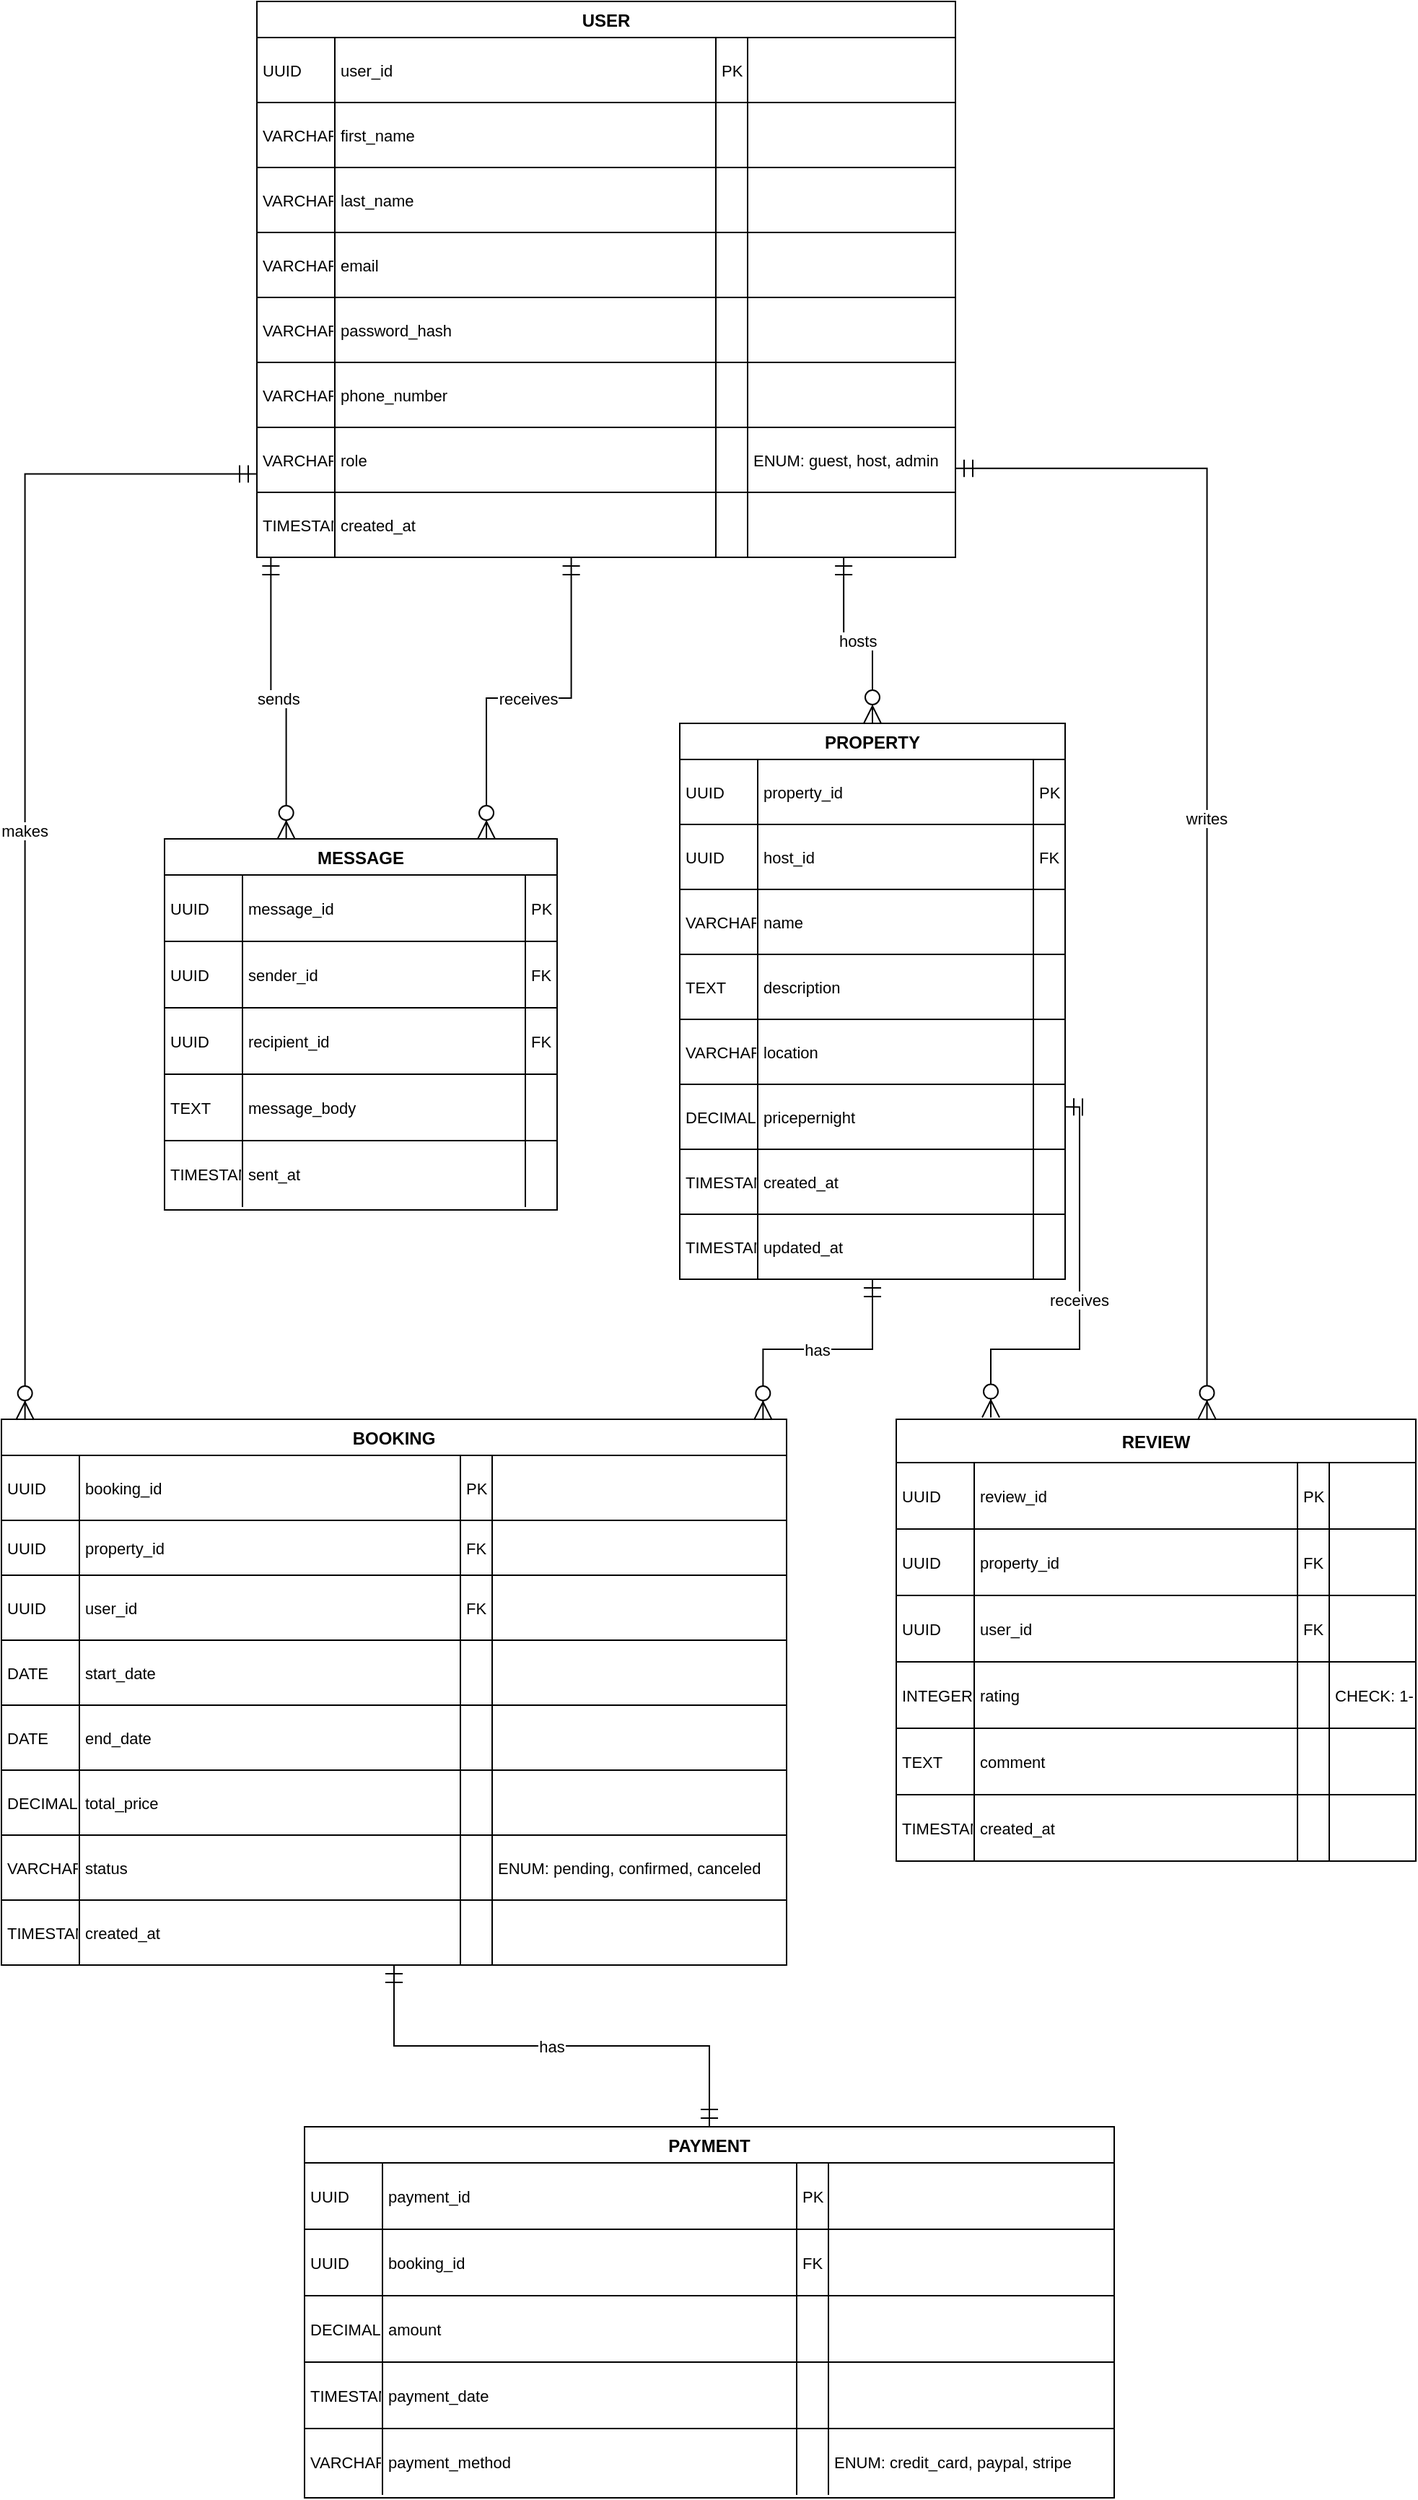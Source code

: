 <mxfile version="27.0.9">
  <diagram name="Page-1" id="w3o-wiXbeDgiWBTe4WLX">
    <mxGraphModel dx="1026" dy="632" grid="1" gridSize="10" guides="1" tooltips="1" connect="1" arrows="1" fold="1" page="1" pageScale="1" pageWidth="850" pageHeight="1100" math="0" shadow="0">
      <root>
        <mxCell id="0" />
        <mxCell id="1" parent="0" />
        <mxCell id="FLDPHZwyxe4ch9E-aQYg-2" value="USER" style="shape=table;startSize=25;container=1;collapsible=0;childLayout=tableLayout;fixedRows=1;rowLines=1;fontStyle=1;align=center;resizeLast=1;" vertex="1" parent="1">
          <mxGeometry x="217" y="20" width="484" height="385" as="geometry" />
        </mxCell>
        <mxCell id="FLDPHZwyxe4ch9E-aQYg-3" style="shape=tableRow;horizontal=0;startSize=0;swimlaneHead=0;swimlaneBody=0;fillColor=none;collapsible=0;dropTarget=0;points=[[0,0.5],[1,0.5]];portConstraint=eastwest;top=0;left=0;right=0;bottom=0;" vertex="1" parent="FLDPHZwyxe4ch9E-aQYg-2">
          <mxGeometry y="25" width="484" height="45" as="geometry" />
        </mxCell>
        <mxCell id="FLDPHZwyxe4ch9E-aQYg-4" value="UUID" style="shape=partialRectangle;connectable=0;fillColor=none;top=0;left=0;bottom=0;right=0;align=left;spacingLeft=2;overflow=hidden;fontSize=11;" vertex="1" parent="FLDPHZwyxe4ch9E-aQYg-3">
          <mxGeometry width="54" height="45" as="geometry">
            <mxRectangle width="54" height="45" as="alternateBounds" />
          </mxGeometry>
        </mxCell>
        <mxCell id="FLDPHZwyxe4ch9E-aQYg-5" value="user_id" style="shape=partialRectangle;connectable=0;fillColor=none;top=0;left=0;bottom=0;right=0;align=left;spacingLeft=2;overflow=hidden;fontSize=11;" vertex="1" parent="FLDPHZwyxe4ch9E-aQYg-3">
          <mxGeometry x="54" width="264" height="45" as="geometry">
            <mxRectangle width="264" height="45" as="alternateBounds" />
          </mxGeometry>
        </mxCell>
        <mxCell id="FLDPHZwyxe4ch9E-aQYg-6" value="PK" style="shape=partialRectangle;connectable=0;fillColor=none;top=0;left=0;bottom=0;right=0;align=left;spacingLeft=2;overflow=hidden;fontSize=11;" vertex="1" parent="FLDPHZwyxe4ch9E-aQYg-3">
          <mxGeometry x="318" width="22" height="45" as="geometry">
            <mxRectangle width="22" height="45" as="alternateBounds" />
          </mxGeometry>
        </mxCell>
        <mxCell id="FLDPHZwyxe4ch9E-aQYg-7" value="" style="shape=partialRectangle;connectable=0;fillColor=none;top=0;left=0;bottom=0;right=0;align=left;spacingLeft=2;overflow=hidden;fontSize=11;" vertex="1" parent="FLDPHZwyxe4ch9E-aQYg-3">
          <mxGeometry x="340" width="144" height="45" as="geometry">
            <mxRectangle width="144" height="45" as="alternateBounds" />
          </mxGeometry>
        </mxCell>
        <mxCell id="FLDPHZwyxe4ch9E-aQYg-8" style="shape=tableRow;horizontal=0;startSize=0;swimlaneHead=0;swimlaneBody=0;fillColor=none;collapsible=0;dropTarget=0;points=[[0,0.5],[1,0.5]];portConstraint=eastwest;top=0;left=0;right=0;bottom=0;" vertex="1" parent="FLDPHZwyxe4ch9E-aQYg-2">
          <mxGeometry y="70" width="484" height="45" as="geometry" />
        </mxCell>
        <mxCell id="FLDPHZwyxe4ch9E-aQYg-9" value="VARCHAR" style="shape=partialRectangle;connectable=0;fillColor=none;top=0;left=0;bottom=0;right=0;align=left;spacingLeft=2;overflow=hidden;fontSize=11;" vertex="1" parent="FLDPHZwyxe4ch9E-aQYg-8">
          <mxGeometry width="54" height="45" as="geometry">
            <mxRectangle width="54" height="45" as="alternateBounds" />
          </mxGeometry>
        </mxCell>
        <mxCell id="FLDPHZwyxe4ch9E-aQYg-10" value="first_name" style="shape=partialRectangle;connectable=0;fillColor=none;top=0;left=0;bottom=0;right=0;align=left;spacingLeft=2;overflow=hidden;fontSize=11;" vertex="1" parent="FLDPHZwyxe4ch9E-aQYg-8">
          <mxGeometry x="54" width="264" height="45" as="geometry">
            <mxRectangle width="264" height="45" as="alternateBounds" />
          </mxGeometry>
        </mxCell>
        <mxCell id="FLDPHZwyxe4ch9E-aQYg-11" value="" style="shape=partialRectangle;connectable=0;fillColor=none;top=0;left=0;bottom=0;right=0;align=left;spacingLeft=2;overflow=hidden;fontSize=11;" vertex="1" parent="FLDPHZwyxe4ch9E-aQYg-8">
          <mxGeometry x="318" width="22" height="45" as="geometry">
            <mxRectangle width="22" height="45" as="alternateBounds" />
          </mxGeometry>
        </mxCell>
        <mxCell id="FLDPHZwyxe4ch9E-aQYg-12" value="" style="shape=partialRectangle;connectable=0;fillColor=none;top=0;left=0;bottom=0;right=0;align=left;spacingLeft=2;overflow=hidden;fontSize=11;" vertex="1" parent="FLDPHZwyxe4ch9E-aQYg-8">
          <mxGeometry x="340" width="144" height="45" as="geometry">
            <mxRectangle width="144" height="45" as="alternateBounds" />
          </mxGeometry>
        </mxCell>
        <mxCell id="FLDPHZwyxe4ch9E-aQYg-13" style="shape=tableRow;horizontal=0;startSize=0;swimlaneHead=0;swimlaneBody=0;fillColor=none;collapsible=0;dropTarget=0;points=[[0,0.5],[1,0.5]];portConstraint=eastwest;top=0;left=0;right=0;bottom=0;" vertex="1" parent="FLDPHZwyxe4ch9E-aQYg-2">
          <mxGeometry y="115" width="484" height="45" as="geometry" />
        </mxCell>
        <mxCell id="FLDPHZwyxe4ch9E-aQYg-14" value="VARCHAR" style="shape=partialRectangle;connectable=0;fillColor=none;top=0;left=0;bottom=0;right=0;align=left;spacingLeft=2;overflow=hidden;fontSize=11;" vertex="1" parent="FLDPHZwyxe4ch9E-aQYg-13">
          <mxGeometry width="54" height="45" as="geometry">
            <mxRectangle width="54" height="45" as="alternateBounds" />
          </mxGeometry>
        </mxCell>
        <mxCell id="FLDPHZwyxe4ch9E-aQYg-15" value="last_name" style="shape=partialRectangle;connectable=0;fillColor=none;top=0;left=0;bottom=0;right=0;align=left;spacingLeft=2;overflow=hidden;fontSize=11;" vertex="1" parent="FLDPHZwyxe4ch9E-aQYg-13">
          <mxGeometry x="54" width="264" height="45" as="geometry">
            <mxRectangle width="264" height="45" as="alternateBounds" />
          </mxGeometry>
        </mxCell>
        <mxCell id="FLDPHZwyxe4ch9E-aQYg-16" value="" style="shape=partialRectangle;connectable=0;fillColor=none;top=0;left=0;bottom=0;right=0;align=left;spacingLeft=2;overflow=hidden;fontSize=11;" vertex="1" parent="FLDPHZwyxe4ch9E-aQYg-13">
          <mxGeometry x="318" width="22" height="45" as="geometry">
            <mxRectangle width="22" height="45" as="alternateBounds" />
          </mxGeometry>
        </mxCell>
        <mxCell id="FLDPHZwyxe4ch9E-aQYg-17" value="" style="shape=partialRectangle;connectable=0;fillColor=none;top=0;left=0;bottom=0;right=0;align=left;spacingLeft=2;overflow=hidden;fontSize=11;" vertex="1" parent="FLDPHZwyxe4ch9E-aQYg-13">
          <mxGeometry x="340" width="144" height="45" as="geometry">
            <mxRectangle width="144" height="45" as="alternateBounds" />
          </mxGeometry>
        </mxCell>
        <mxCell id="FLDPHZwyxe4ch9E-aQYg-18" style="shape=tableRow;horizontal=0;startSize=0;swimlaneHead=0;swimlaneBody=0;fillColor=none;collapsible=0;dropTarget=0;points=[[0,0.5],[1,0.5]];portConstraint=eastwest;top=0;left=0;right=0;bottom=0;" vertex="1" parent="FLDPHZwyxe4ch9E-aQYg-2">
          <mxGeometry y="160" width="484" height="45" as="geometry" />
        </mxCell>
        <mxCell id="FLDPHZwyxe4ch9E-aQYg-19" value="VARCHAR" style="shape=partialRectangle;connectable=0;fillColor=none;top=0;left=0;bottom=0;right=0;align=left;spacingLeft=2;overflow=hidden;fontSize=11;" vertex="1" parent="FLDPHZwyxe4ch9E-aQYg-18">
          <mxGeometry width="54" height="45" as="geometry">
            <mxRectangle width="54" height="45" as="alternateBounds" />
          </mxGeometry>
        </mxCell>
        <mxCell id="FLDPHZwyxe4ch9E-aQYg-20" value="email" style="shape=partialRectangle;connectable=0;fillColor=none;top=0;left=0;bottom=0;right=0;align=left;spacingLeft=2;overflow=hidden;fontSize=11;" vertex="1" parent="FLDPHZwyxe4ch9E-aQYg-18">
          <mxGeometry x="54" width="264" height="45" as="geometry">
            <mxRectangle width="264" height="45" as="alternateBounds" />
          </mxGeometry>
        </mxCell>
        <mxCell id="FLDPHZwyxe4ch9E-aQYg-21" value="" style="shape=partialRectangle;connectable=0;fillColor=none;top=0;left=0;bottom=0;right=0;align=left;spacingLeft=2;overflow=hidden;fontSize=11;" vertex="1" parent="FLDPHZwyxe4ch9E-aQYg-18">
          <mxGeometry x="318" width="22" height="45" as="geometry">
            <mxRectangle width="22" height="45" as="alternateBounds" />
          </mxGeometry>
        </mxCell>
        <mxCell id="FLDPHZwyxe4ch9E-aQYg-22" value="" style="shape=partialRectangle;connectable=0;fillColor=none;top=0;left=0;bottom=0;right=0;align=left;spacingLeft=2;overflow=hidden;fontSize=11;" vertex="1" parent="FLDPHZwyxe4ch9E-aQYg-18">
          <mxGeometry x="340" width="144" height="45" as="geometry">
            <mxRectangle width="144" height="45" as="alternateBounds" />
          </mxGeometry>
        </mxCell>
        <mxCell id="FLDPHZwyxe4ch9E-aQYg-23" style="shape=tableRow;horizontal=0;startSize=0;swimlaneHead=0;swimlaneBody=0;fillColor=none;collapsible=0;dropTarget=0;points=[[0,0.5],[1,0.5]];portConstraint=eastwest;top=0;left=0;right=0;bottom=0;" vertex="1" parent="FLDPHZwyxe4ch9E-aQYg-2">
          <mxGeometry y="205" width="484" height="45" as="geometry" />
        </mxCell>
        <mxCell id="FLDPHZwyxe4ch9E-aQYg-24" value="VARCHAR" style="shape=partialRectangle;connectable=0;fillColor=none;top=0;left=0;bottom=0;right=0;align=left;spacingLeft=2;overflow=hidden;fontSize=11;" vertex="1" parent="FLDPHZwyxe4ch9E-aQYg-23">
          <mxGeometry width="54" height="45" as="geometry">
            <mxRectangle width="54" height="45" as="alternateBounds" />
          </mxGeometry>
        </mxCell>
        <mxCell id="FLDPHZwyxe4ch9E-aQYg-25" value="password_hash" style="shape=partialRectangle;connectable=0;fillColor=none;top=0;left=0;bottom=0;right=0;align=left;spacingLeft=2;overflow=hidden;fontSize=11;" vertex="1" parent="FLDPHZwyxe4ch9E-aQYg-23">
          <mxGeometry x="54" width="264" height="45" as="geometry">
            <mxRectangle width="264" height="45" as="alternateBounds" />
          </mxGeometry>
        </mxCell>
        <mxCell id="FLDPHZwyxe4ch9E-aQYg-26" value="" style="shape=partialRectangle;connectable=0;fillColor=none;top=0;left=0;bottom=0;right=0;align=left;spacingLeft=2;overflow=hidden;fontSize=11;" vertex="1" parent="FLDPHZwyxe4ch9E-aQYg-23">
          <mxGeometry x="318" width="22" height="45" as="geometry">
            <mxRectangle width="22" height="45" as="alternateBounds" />
          </mxGeometry>
        </mxCell>
        <mxCell id="FLDPHZwyxe4ch9E-aQYg-27" value="" style="shape=partialRectangle;connectable=0;fillColor=none;top=0;left=0;bottom=0;right=0;align=left;spacingLeft=2;overflow=hidden;fontSize=11;" vertex="1" parent="FLDPHZwyxe4ch9E-aQYg-23">
          <mxGeometry x="340" width="144" height="45" as="geometry">
            <mxRectangle width="144" height="45" as="alternateBounds" />
          </mxGeometry>
        </mxCell>
        <mxCell id="FLDPHZwyxe4ch9E-aQYg-28" style="shape=tableRow;horizontal=0;startSize=0;swimlaneHead=0;swimlaneBody=0;fillColor=none;collapsible=0;dropTarget=0;points=[[0,0.5],[1,0.5]];portConstraint=eastwest;top=0;left=0;right=0;bottom=0;" vertex="1" parent="FLDPHZwyxe4ch9E-aQYg-2">
          <mxGeometry y="250" width="484" height="45" as="geometry" />
        </mxCell>
        <mxCell id="FLDPHZwyxe4ch9E-aQYg-29" value="VARCHAR" style="shape=partialRectangle;connectable=0;fillColor=none;top=0;left=0;bottom=0;right=0;align=left;spacingLeft=2;overflow=hidden;fontSize=11;" vertex="1" parent="FLDPHZwyxe4ch9E-aQYg-28">
          <mxGeometry width="54" height="45" as="geometry">
            <mxRectangle width="54" height="45" as="alternateBounds" />
          </mxGeometry>
        </mxCell>
        <mxCell id="FLDPHZwyxe4ch9E-aQYg-30" value="phone_number" style="shape=partialRectangle;connectable=0;fillColor=none;top=0;left=0;bottom=0;right=0;align=left;spacingLeft=2;overflow=hidden;fontSize=11;" vertex="1" parent="FLDPHZwyxe4ch9E-aQYg-28">
          <mxGeometry x="54" width="264" height="45" as="geometry">
            <mxRectangle width="264" height="45" as="alternateBounds" />
          </mxGeometry>
        </mxCell>
        <mxCell id="FLDPHZwyxe4ch9E-aQYg-31" value="" style="shape=partialRectangle;connectable=0;fillColor=none;top=0;left=0;bottom=0;right=0;align=left;spacingLeft=2;overflow=hidden;fontSize=11;" vertex="1" parent="FLDPHZwyxe4ch9E-aQYg-28">
          <mxGeometry x="318" width="22" height="45" as="geometry">
            <mxRectangle width="22" height="45" as="alternateBounds" />
          </mxGeometry>
        </mxCell>
        <mxCell id="FLDPHZwyxe4ch9E-aQYg-32" value="" style="shape=partialRectangle;connectable=0;fillColor=none;top=0;left=0;bottom=0;right=0;align=left;spacingLeft=2;overflow=hidden;fontSize=11;" vertex="1" parent="FLDPHZwyxe4ch9E-aQYg-28">
          <mxGeometry x="340" width="144" height="45" as="geometry">
            <mxRectangle width="144" height="45" as="alternateBounds" />
          </mxGeometry>
        </mxCell>
        <mxCell id="FLDPHZwyxe4ch9E-aQYg-33" style="shape=tableRow;horizontal=0;startSize=0;swimlaneHead=0;swimlaneBody=0;fillColor=none;collapsible=0;dropTarget=0;points=[[0,0.5],[1,0.5]];portConstraint=eastwest;top=0;left=0;right=0;bottom=0;" vertex="1" parent="FLDPHZwyxe4ch9E-aQYg-2">
          <mxGeometry y="295" width="484" height="45" as="geometry" />
        </mxCell>
        <mxCell id="FLDPHZwyxe4ch9E-aQYg-34" value="VARCHAR" style="shape=partialRectangle;connectable=0;fillColor=none;top=0;left=0;bottom=0;right=0;align=left;spacingLeft=2;overflow=hidden;fontSize=11;" vertex="1" parent="FLDPHZwyxe4ch9E-aQYg-33">
          <mxGeometry width="54" height="45" as="geometry">
            <mxRectangle width="54" height="45" as="alternateBounds" />
          </mxGeometry>
        </mxCell>
        <mxCell id="FLDPHZwyxe4ch9E-aQYg-35" value="role" style="shape=partialRectangle;connectable=0;fillColor=none;top=0;left=0;bottom=0;right=0;align=left;spacingLeft=2;overflow=hidden;fontSize=11;" vertex="1" parent="FLDPHZwyxe4ch9E-aQYg-33">
          <mxGeometry x="54" width="264" height="45" as="geometry">
            <mxRectangle width="264" height="45" as="alternateBounds" />
          </mxGeometry>
        </mxCell>
        <mxCell id="FLDPHZwyxe4ch9E-aQYg-36" value="" style="shape=partialRectangle;connectable=0;fillColor=none;top=0;left=0;bottom=0;right=0;align=left;spacingLeft=2;overflow=hidden;fontSize=11;" vertex="1" parent="FLDPHZwyxe4ch9E-aQYg-33">
          <mxGeometry x="318" width="22" height="45" as="geometry">
            <mxRectangle width="22" height="45" as="alternateBounds" />
          </mxGeometry>
        </mxCell>
        <mxCell id="FLDPHZwyxe4ch9E-aQYg-37" value="ENUM: guest, host, admin" style="shape=partialRectangle;connectable=0;fillColor=none;top=0;left=0;bottom=0;right=0;align=left;spacingLeft=2;overflow=hidden;fontSize=11;" vertex="1" parent="FLDPHZwyxe4ch9E-aQYg-33">
          <mxGeometry x="340" width="144" height="45" as="geometry">
            <mxRectangle width="144" height="45" as="alternateBounds" />
          </mxGeometry>
        </mxCell>
        <mxCell id="FLDPHZwyxe4ch9E-aQYg-38" style="shape=tableRow;horizontal=0;startSize=0;swimlaneHead=0;swimlaneBody=0;fillColor=none;collapsible=0;dropTarget=0;points=[[0,0.5],[1,0.5]];portConstraint=eastwest;top=0;left=0;right=0;bottom=0;" vertex="1" parent="FLDPHZwyxe4ch9E-aQYg-2">
          <mxGeometry y="340" width="484" height="45" as="geometry" />
        </mxCell>
        <mxCell id="FLDPHZwyxe4ch9E-aQYg-39" value="TIMESTAMP" style="shape=partialRectangle;connectable=0;fillColor=none;top=0;left=0;bottom=0;right=0;align=left;spacingLeft=2;overflow=hidden;fontSize=11;" vertex="1" parent="FLDPHZwyxe4ch9E-aQYg-38">
          <mxGeometry width="54" height="45" as="geometry">
            <mxRectangle width="54" height="45" as="alternateBounds" />
          </mxGeometry>
        </mxCell>
        <mxCell id="FLDPHZwyxe4ch9E-aQYg-40" value="created_at" style="shape=partialRectangle;connectable=0;fillColor=none;top=0;left=0;bottom=0;right=0;align=left;spacingLeft=2;overflow=hidden;fontSize=11;" vertex="1" parent="FLDPHZwyxe4ch9E-aQYg-38">
          <mxGeometry x="54" width="264" height="45" as="geometry">
            <mxRectangle width="264" height="45" as="alternateBounds" />
          </mxGeometry>
        </mxCell>
        <mxCell id="FLDPHZwyxe4ch9E-aQYg-41" value="" style="shape=partialRectangle;connectable=0;fillColor=none;top=0;left=0;bottom=0;right=0;align=left;spacingLeft=2;overflow=hidden;fontSize=11;" vertex="1" parent="FLDPHZwyxe4ch9E-aQYg-38">
          <mxGeometry x="318" width="22" height="45" as="geometry">
            <mxRectangle width="22" height="45" as="alternateBounds" />
          </mxGeometry>
        </mxCell>
        <mxCell id="FLDPHZwyxe4ch9E-aQYg-42" value="" style="shape=partialRectangle;connectable=0;fillColor=none;top=0;left=0;bottom=0;right=0;align=left;spacingLeft=2;overflow=hidden;fontSize=11;" vertex="1" parent="FLDPHZwyxe4ch9E-aQYg-38">
          <mxGeometry x="340" width="144" height="45" as="geometry">
            <mxRectangle width="144" height="45" as="alternateBounds" />
          </mxGeometry>
        </mxCell>
        <mxCell id="FLDPHZwyxe4ch9E-aQYg-43" value="PROPERTY" style="shape=table;startSize=25;container=1;collapsible=0;childLayout=tableLayout;fixedRows=1;rowLines=1;fontStyle=1;align=center;resizeLast=1;" vertex="1" parent="1">
          <mxGeometry x="510" y="520" width="267" height="385" as="geometry" />
        </mxCell>
        <mxCell id="FLDPHZwyxe4ch9E-aQYg-44" style="shape=tableRow;horizontal=0;startSize=0;swimlaneHead=0;swimlaneBody=0;fillColor=none;collapsible=0;dropTarget=0;points=[[0,0.5],[1,0.5]];portConstraint=eastwest;top=0;left=0;right=0;bottom=0;" vertex="1" parent="FLDPHZwyxe4ch9E-aQYg-43">
          <mxGeometry y="25" width="267" height="45" as="geometry" />
        </mxCell>
        <mxCell id="FLDPHZwyxe4ch9E-aQYg-45" value="UUID" style="shape=partialRectangle;connectable=0;fillColor=none;top=0;left=0;bottom=0;right=0;align=left;spacingLeft=2;overflow=hidden;fontSize=11;" vertex="1" parent="FLDPHZwyxe4ch9E-aQYg-44">
          <mxGeometry width="54" height="45" as="geometry">
            <mxRectangle width="54" height="45" as="alternateBounds" />
          </mxGeometry>
        </mxCell>
        <mxCell id="FLDPHZwyxe4ch9E-aQYg-46" value="property_id" style="shape=partialRectangle;connectable=0;fillColor=none;top=0;left=0;bottom=0;right=0;align=left;spacingLeft=2;overflow=hidden;fontSize=11;" vertex="1" parent="FLDPHZwyxe4ch9E-aQYg-44">
          <mxGeometry x="54" width="191" height="45" as="geometry">
            <mxRectangle width="191" height="45" as="alternateBounds" />
          </mxGeometry>
        </mxCell>
        <mxCell id="FLDPHZwyxe4ch9E-aQYg-47" value="PK" style="shape=partialRectangle;connectable=0;fillColor=none;top=0;left=0;bottom=0;right=0;align=left;spacingLeft=2;overflow=hidden;fontSize=11;" vertex="1" parent="FLDPHZwyxe4ch9E-aQYg-44">
          <mxGeometry x="245" width="22" height="45" as="geometry">
            <mxRectangle width="22" height="45" as="alternateBounds" />
          </mxGeometry>
        </mxCell>
        <mxCell id="FLDPHZwyxe4ch9E-aQYg-48" style="shape=tableRow;horizontal=0;startSize=0;swimlaneHead=0;swimlaneBody=0;fillColor=none;collapsible=0;dropTarget=0;points=[[0,0.5],[1,0.5]];portConstraint=eastwest;top=0;left=0;right=0;bottom=0;" vertex="1" parent="FLDPHZwyxe4ch9E-aQYg-43">
          <mxGeometry y="70" width="267" height="45" as="geometry" />
        </mxCell>
        <mxCell id="FLDPHZwyxe4ch9E-aQYg-49" value="UUID" style="shape=partialRectangle;connectable=0;fillColor=none;top=0;left=0;bottom=0;right=0;align=left;spacingLeft=2;overflow=hidden;fontSize=11;" vertex="1" parent="FLDPHZwyxe4ch9E-aQYg-48">
          <mxGeometry width="54" height="45" as="geometry">
            <mxRectangle width="54" height="45" as="alternateBounds" />
          </mxGeometry>
        </mxCell>
        <mxCell id="FLDPHZwyxe4ch9E-aQYg-50" value="host_id" style="shape=partialRectangle;connectable=0;fillColor=none;top=0;left=0;bottom=0;right=0;align=left;spacingLeft=2;overflow=hidden;fontSize=11;" vertex="1" parent="FLDPHZwyxe4ch9E-aQYg-48">
          <mxGeometry x="54" width="191" height="45" as="geometry">
            <mxRectangle width="191" height="45" as="alternateBounds" />
          </mxGeometry>
        </mxCell>
        <mxCell id="FLDPHZwyxe4ch9E-aQYg-51" value="FK" style="shape=partialRectangle;connectable=0;fillColor=none;top=0;left=0;bottom=0;right=0;align=left;spacingLeft=2;overflow=hidden;fontSize=11;" vertex="1" parent="FLDPHZwyxe4ch9E-aQYg-48">
          <mxGeometry x="245" width="22" height="45" as="geometry">
            <mxRectangle width="22" height="45" as="alternateBounds" />
          </mxGeometry>
        </mxCell>
        <mxCell id="FLDPHZwyxe4ch9E-aQYg-52" style="shape=tableRow;horizontal=0;startSize=0;swimlaneHead=0;swimlaneBody=0;fillColor=none;collapsible=0;dropTarget=0;points=[[0,0.5],[1,0.5]];portConstraint=eastwest;top=0;left=0;right=0;bottom=0;" vertex="1" parent="FLDPHZwyxe4ch9E-aQYg-43">
          <mxGeometry y="115" width="267" height="45" as="geometry" />
        </mxCell>
        <mxCell id="FLDPHZwyxe4ch9E-aQYg-53" value="VARCHAR" style="shape=partialRectangle;connectable=0;fillColor=none;top=0;left=0;bottom=0;right=0;align=left;spacingLeft=2;overflow=hidden;fontSize=11;" vertex="1" parent="FLDPHZwyxe4ch9E-aQYg-52">
          <mxGeometry width="54" height="45" as="geometry">
            <mxRectangle width="54" height="45" as="alternateBounds" />
          </mxGeometry>
        </mxCell>
        <mxCell id="FLDPHZwyxe4ch9E-aQYg-54" value="name" style="shape=partialRectangle;connectable=0;fillColor=none;top=0;left=0;bottom=0;right=0;align=left;spacingLeft=2;overflow=hidden;fontSize=11;" vertex="1" parent="FLDPHZwyxe4ch9E-aQYg-52">
          <mxGeometry x="54" width="191" height="45" as="geometry">
            <mxRectangle width="191" height="45" as="alternateBounds" />
          </mxGeometry>
        </mxCell>
        <mxCell id="FLDPHZwyxe4ch9E-aQYg-55" value="" style="shape=partialRectangle;connectable=0;fillColor=none;top=0;left=0;bottom=0;right=0;align=left;spacingLeft=2;overflow=hidden;fontSize=11;" vertex="1" parent="FLDPHZwyxe4ch9E-aQYg-52">
          <mxGeometry x="245" width="22" height="45" as="geometry">
            <mxRectangle width="22" height="45" as="alternateBounds" />
          </mxGeometry>
        </mxCell>
        <mxCell id="FLDPHZwyxe4ch9E-aQYg-56" style="shape=tableRow;horizontal=0;startSize=0;swimlaneHead=0;swimlaneBody=0;fillColor=none;collapsible=0;dropTarget=0;points=[[0,0.5],[1,0.5]];portConstraint=eastwest;top=0;left=0;right=0;bottom=0;" vertex="1" parent="FLDPHZwyxe4ch9E-aQYg-43">
          <mxGeometry y="160" width="267" height="45" as="geometry" />
        </mxCell>
        <mxCell id="FLDPHZwyxe4ch9E-aQYg-57" value="TEXT" style="shape=partialRectangle;connectable=0;fillColor=none;top=0;left=0;bottom=0;right=0;align=left;spacingLeft=2;overflow=hidden;fontSize=11;" vertex="1" parent="FLDPHZwyxe4ch9E-aQYg-56">
          <mxGeometry width="54" height="45" as="geometry">
            <mxRectangle width="54" height="45" as="alternateBounds" />
          </mxGeometry>
        </mxCell>
        <mxCell id="FLDPHZwyxe4ch9E-aQYg-58" value="description" style="shape=partialRectangle;connectable=0;fillColor=none;top=0;left=0;bottom=0;right=0;align=left;spacingLeft=2;overflow=hidden;fontSize=11;" vertex="1" parent="FLDPHZwyxe4ch9E-aQYg-56">
          <mxGeometry x="54" width="191" height="45" as="geometry">
            <mxRectangle width="191" height="45" as="alternateBounds" />
          </mxGeometry>
        </mxCell>
        <mxCell id="FLDPHZwyxe4ch9E-aQYg-59" value="" style="shape=partialRectangle;connectable=0;fillColor=none;top=0;left=0;bottom=0;right=0;align=left;spacingLeft=2;overflow=hidden;fontSize=11;" vertex="1" parent="FLDPHZwyxe4ch9E-aQYg-56">
          <mxGeometry x="245" width="22" height="45" as="geometry">
            <mxRectangle width="22" height="45" as="alternateBounds" />
          </mxGeometry>
        </mxCell>
        <mxCell id="FLDPHZwyxe4ch9E-aQYg-60" style="shape=tableRow;horizontal=0;startSize=0;swimlaneHead=0;swimlaneBody=0;fillColor=none;collapsible=0;dropTarget=0;points=[[0,0.5],[1,0.5]];portConstraint=eastwest;top=0;left=0;right=0;bottom=0;" vertex="1" parent="FLDPHZwyxe4ch9E-aQYg-43">
          <mxGeometry y="205" width="267" height="45" as="geometry" />
        </mxCell>
        <mxCell id="FLDPHZwyxe4ch9E-aQYg-61" value="VARCHAR" style="shape=partialRectangle;connectable=0;fillColor=none;top=0;left=0;bottom=0;right=0;align=left;spacingLeft=2;overflow=hidden;fontSize=11;" vertex="1" parent="FLDPHZwyxe4ch9E-aQYg-60">
          <mxGeometry width="54" height="45" as="geometry">
            <mxRectangle width="54" height="45" as="alternateBounds" />
          </mxGeometry>
        </mxCell>
        <mxCell id="FLDPHZwyxe4ch9E-aQYg-62" value="location" style="shape=partialRectangle;connectable=0;fillColor=none;top=0;left=0;bottom=0;right=0;align=left;spacingLeft=2;overflow=hidden;fontSize=11;" vertex="1" parent="FLDPHZwyxe4ch9E-aQYg-60">
          <mxGeometry x="54" width="191" height="45" as="geometry">
            <mxRectangle width="191" height="45" as="alternateBounds" />
          </mxGeometry>
        </mxCell>
        <mxCell id="FLDPHZwyxe4ch9E-aQYg-63" value="" style="shape=partialRectangle;connectable=0;fillColor=none;top=0;left=0;bottom=0;right=0;align=left;spacingLeft=2;overflow=hidden;fontSize=11;" vertex="1" parent="FLDPHZwyxe4ch9E-aQYg-60">
          <mxGeometry x="245" width="22" height="45" as="geometry">
            <mxRectangle width="22" height="45" as="alternateBounds" />
          </mxGeometry>
        </mxCell>
        <mxCell id="FLDPHZwyxe4ch9E-aQYg-64" style="shape=tableRow;horizontal=0;startSize=0;swimlaneHead=0;swimlaneBody=0;fillColor=none;collapsible=0;dropTarget=0;points=[[0,0.5],[1,0.5]];portConstraint=eastwest;top=0;left=0;right=0;bottom=0;" vertex="1" parent="FLDPHZwyxe4ch9E-aQYg-43">
          <mxGeometry y="250" width="267" height="45" as="geometry" />
        </mxCell>
        <mxCell id="FLDPHZwyxe4ch9E-aQYg-65" value="DECIMAL" style="shape=partialRectangle;connectable=0;fillColor=none;top=0;left=0;bottom=0;right=0;align=left;spacingLeft=2;overflow=hidden;fontSize=11;" vertex="1" parent="FLDPHZwyxe4ch9E-aQYg-64">
          <mxGeometry width="54" height="45" as="geometry">
            <mxRectangle width="54" height="45" as="alternateBounds" />
          </mxGeometry>
        </mxCell>
        <mxCell id="FLDPHZwyxe4ch9E-aQYg-66" value="pricepernight" style="shape=partialRectangle;connectable=0;fillColor=none;top=0;left=0;bottom=0;right=0;align=left;spacingLeft=2;overflow=hidden;fontSize=11;" vertex="1" parent="FLDPHZwyxe4ch9E-aQYg-64">
          <mxGeometry x="54" width="191" height="45" as="geometry">
            <mxRectangle width="191" height="45" as="alternateBounds" />
          </mxGeometry>
        </mxCell>
        <mxCell id="FLDPHZwyxe4ch9E-aQYg-67" value="" style="shape=partialRectangle;connectable=0;fillColor=none;top=0;left=0;bottom=0;right=0;align=left;spacingLeft=2;overflow=hidden;fontSize=11;" vertex="1" parent="FLDPHZwyxe4ch9E-aQYg-64">
          <mxGeometry x="245" width="22" height="45" as="geometry">
            <mxRectangle width="22" height="45" as="alternateBounds" />
          </mxGeometry>
        </mxCell>
        <mxCell id="FLDPHZwyxe4ch9E-aQYg-68" style="shape=tableRow;horizontal=0;startSize=0;swimlaneHead=0;swimlaneBody=0;fillColor=none;collapsible=0;dropTarget=0;points=[[0,0.5],[1,0.5]];portConstraint=eastwest;top=0;left=0;right=0;bottom=0;" vertex="1" parent="FLDPHZwyxe4ch9E-aQYg-43">
          <mxGeometry y="295" width="267" height="45" as="geometry" />
        </mxCell>
        <mxCell id="FLDPHZwyxe4ch9E-aQYg-69" value="TIMESTAMP" style="shape=partialRectangle;connectable=0;fillColor=none;top=0;left=0;bottom=0;right=0;align=left;spacingLeft=2;overflow=hidden;fontSize=11;" vertex="1" parent="FLDPHZwyxe4ch9E-aQYg-68">
          <mxGeometry width="54" height="45" as="geometry">
            <mxRectangle width="54" height="45" as="alternateBounds" />
          </mxGeometry>
        </mxCell>
        <mxCell id="FLDPHZwyxe4ch9E-aQYg-70" value="created_at" style="shape=partialRectangle;connectable=0;fillColor=none;top=0;left=0;bottom=0;right=0;align=left;spacingLeft=2;overflow=hidden;fontSize=11;" vertex="1" parent="FLDPHZwyxe4ch9E-aQYg-68">
          <mxGeometry x="54" width="191" height="45" as="geometry">
            <mxRectangle width="191" height="45" as="alternateBounds" />
          </mxGeometry>
        </mxCell>
        <mxCell id="FLDPHZwyxe4ch9E-aQYg-71" value="" style="shape=partialRectangle;connectable=0;fillColor=none;top=0;left=0;bottom=0;right=0;align=left;spacingLeft=2;overflow=hidden;fontSize=11;" vertex="1" parent="FLDPHZwyxe4ch9E-aQYg-68">
          <mxGeometry x="245" width="22" height="45" as="geometry">
            <mxRectangle width="22" height="45" as="alternateBounds" />
          </mxGeometry>
        </mxCell>
        <mxCell id="FLDPHZwyxe4ch9E-aQYg-72" style="shape=tableRow;horizontal=0;startSize=0;swimlaneHead=0;swimlaneBody=0;fillColor=none;collapsible=0;dropTarget=0;points=[[0,0.5],[1,0.5]];portConstraint=eastwest;top=0;left=0;right=0;bottom=0;" vertex="1" parent="FLDPHZwyxe4ch9E-aQYg-43">
          <mxGeometry y="340" width="267" height="45" as="geometry" />
        </mxCell>
        <mxCell id="FLDPHZwyxe4ch9E-aQYg-73" value="TIMESTAMP" style="shape=partialRectangle;connectable=0;fillColor=none;top=0;left=0;bottom=0;right=0;align=left;spacingLeft=2;overflow=hidden;fontSize=11;" vertex="1" parent="FLDPHZwyxe4ch9E-aQYg-72">
          <mxGeometry width="54" height="45" as="geometry">
            <mxRectangle width="54" height="45" as="alternateBounds" />
          </mxGeometry>
        </mxCell>
        <mxCell id="FLDPHZwyxe4ch9E-aQYg-74" value="updated_at" style="shape=partialRectangle;connectable=0;fillColor=none;top=0;left=0;bottom=0;right=0;align=left;spacingLeft=2;overflow=hidden;fontSize=11;" vertex="1" parent="FLDPHZwyxe4ch9E-aQYg-72">
          <mxGeometry x="54" width="191" height="45" as="geometry">
            <mxRectangle width="191" height="45" as="alternateBounds" />
          </mxGeometry>
        </mxCell>
        <mxCell id="FLDPHZwyxe4ch9E-aQYg-75" value="" style="shape=partialRectangle;connectable=0;fillColor=none;top=0;left=0;bottom=0;right=0;align=left;spacingLeft=2;overflow=hidden;fontSize=11;" vertex="1" parent="FLDPHZwyxe4ch9E-aQYg-72">
          <mxGeometry x="245" width="22" height="45" as="geometry">
            <mxRectangle width="22" height="45" as="alternateBounds" />
          </mxGeometry>
        </mxCell>
        <mxCell id="FLDPHZwyxe4ch9E-aQYg-76" value="BOOKING" style="shape=table;startSize=25;container=1;collapsible=0;childLayout=tableLayout;fixedRows=1;rowLines=1;fontStyle=1;align=center;resizeLast=1;" vertex="1" parent="1">
          <mxGeometry x="40" y="1002" width="544" height="378.0" as="geometry" />
        </mxCell>
        <mxCell id="FLDPHZwyxe4ch9E-aQYg-77" style="shape=tableRow;horizontal=0;startSize=0;swimlaneHead=0;swimlaneBody=0;fillColor=none;collapsible=0;dropTarget=0;points=[[0,0.5],[1,0.5]];portConstraint=eastwest;top=0;left=0;right=0;bottom=0;" vertex="1" parent="FLDPHZwyxe4ch9E-aQYg-76">
          <mxGeometry y="25" width="544" height="45" as="geometry" />
        </mxCell>
        <mxCell id="FLDPHZwyxe4ch9E-aQYg-78" value="UUID" style="shape=partialRectangle;connectable=0;fillColor=none;top=0;left=0;bottom=0;right=0;align=left;spacingLeft=2;overflow=hidden;fontSize=11;" vertex="1" parent="FLDPHZwyxe4ch9E-aQYg-77">
          <mxGeometry width="54" height="45" as="geometry">
            <mxRectangle width="54" height="45" as="alternateBounds" />
          </mxGeometry>
        </mxCell>
        <mxCell id="FLDPHZwyxe4ch9E-aQYg-79" value="booking_id" style="shape=partialRectangle;connectable=0;fillColor=none;top=0;left=0;bottom=0;right=0;align=left;spacingLeft=2;overflow=hidden;fontSize=11;" vertex="1" parent="FLDPHZwyxe4ch9E-aQYg-77">
          <mxGeometry x="54" width="264" height="45" as="geometry">
            <mxRectangle width="264" height="45" as="alternateBounds" />
          </mxGeometry>
        </mxCell>
        <mxCell id="FLDPHZwyxe4ch9E-aQYg-80" value="PK" style="shape=partialRectangle;connectable=0;fillColor=none;top=0;left=0;bottom=0;right=0;align=left;spacingLeft=2;overflow=hidden;fontSize=11;" vertex="1" parent="FLDPHZwyxe4ch9E-aQYg-77">
          <mxGeometry x="318" width="22" height="45" as="geometry">
            <mxRectangle width="22" height="45" as="alternateBounds" />
          </mxGeometry>
        </mxCell>
        <mxCell id="FLDPHZwyxe4ch9E-aQYg-81" value="" style="shape=partialRectangle;connectable=0;fillColor=none;top=0;left=0;bottom=0;right=0;align=left;spacingLeft=2;overflow=hidden;fontSize=11;" vertex="1" parent="FLDPHZwyxe4ch9E-aQYg-77">
          <mxGeometry x="340" width="204" height="45" as="geometry">
            <mxRectangle width="204" height="45" as="alternateBounds" />
          </mxGeometry>
        </mxCell>
        <mxCell id="FLDPHZwyxe4ch9E-aQYg-82" style="shape=tableRow;horizontal=0;startSize=0;swimlaneHead=0;swimlaneBody=0;fillColor=none;collapsible=0;dropTarget=0;points=[[0,0.5],[1,0.5]];portConstraint=eastwest;top=0;left=0;right=0;bottom=0;" vertex="1" parent="FLDPHZwyxe4ch9E-aQYg-76">
          <mxGeometry y="70" width="544" height="38" as="geometry" />
        </mxCell>
        <mxCell id="FLDPHZwyxe4ch9E-aQYg-83" value="UUID" style="shape=partialRectangle;connectable=0;fillColor=none;top=0;left=0;bottom=0;right=0;align=left;spacingLeft=2;overflow=hidden;fontSize=11;" vertex="1" parent="FLDPHZwyxe4ch9E-aQYg-82">
          <mxGeometry width="54" height="38" as="geometry">
            <mxRectangle width="54" height="38" as="alternateBounds" />
          </mxGeometry>
        </mxCell>
        <mxCell id="FLDPHZwyxe4ch9E-aQYg-84" value="property_id" style="shape=partialRectangle;connectable=0;fillColor=none;top=0;left=0;bottom=0;right=0;align=left;spacingLeft=2;overflow=hidden;fontSize=11;" vertex="1" parent="FLDPHZwyxe4ch9E-aQYg-82">
          <mxGeometry x="54" width="264" height="38" as="geometry">
            <mxRectangle width="264" height="38" as="alternateBounds" />
          </mxGeometry>
        </mxCell>
        <mxCell id="FLDPHZwyxe4ch9E-aQYg-85" value="FK" style="shape=partialRectangle;connectable=0;fillColor=none;top=0;left=0;bottom=0;right=0;align=left;spacingLeft=2;overflow=hidden;fontSize=11;" vertex="1" parent="FLDPHZwyxe4ch9E-aQYg-82">
          <mxGeometry x="318" width="22" height="38" as="geometry">
            <mxRectangle width="22" height="38" as="alternateBounds" />
          </mxGeometry>
        </mxCell>
        <mxCell id="FLDPHZwyxe4ch9E-aQYg-86" value="" style="shape=partialRectangle;connectable=0;fillColor=none;top=0;left=0;bottom=0;right=0;align=left;spacingLeft=2;overflow=hidden;fontSize=11;" vertex="1" parent="FLDPHZwyxe4ch9E-aQYg-82">
          <mxGeometry x="340" width="204" height="38" as="geometry">
            <mxRectangle width="204" height="38" as="alternateBounds" />
          </mxGeometry>
        </mxCell>
        <mxCell id="FLDPHZwyxe4ch9E-aQYg-87" style="shape=tableRow;horizontal=0;startSize=0;swimlaneHead=0;swimlaneBody=0;fillColor=none;collapsible=0;dropTarget=0;points=[[0,0.5],[1,0.5]];portConstraint=eastwest;top=0;left=0;right=0;bottom=0;" vertex="1" parent="FLDPHZwyxe4ch9E-aQYg-76">
          <mxGeometry y="108" width="544" height="45" as="geometry" />
        </mxCell>
        <mxCell id="FLDPHZwyxe4ch9E-aQYg-88" value="UUID" style="shape=partialRectangle;connectable=0;fillColor=none;top=0;left=0;bottom=0;right=0;align=left;spacingLeft=2;overflow=hidden;fontSize=11;" vertex="1" parent="FLDPHZwyxe4ch9E-aQYg-87">
          <mxGeometry width="54" height="45" as="geometry">
            <mxRectangle width="54" height="45" as="alternateBounds" />
          </mxGeometry>
        </mxCell>
        <mxCell id="FLDPHZwyxe4ch9E-aQYg-89" value="user_id" style="shape=partialRectangle;connectable=0;fillColor=none;top=0;left=0;bottom=0;right=0;align=left;spacingLeft=2;overflow=hidden;fontSize=11;" vertex="1" parent="FLDPHZwyxe4ch9E-aQYg-87">
          <mxGeometry x="54" width="264" height="45" as="geometry">
            <mxRectangle width="264" height="45" as="alternateBounds" />
          </mxGeometry>
        </mxCell>
        <mxCell id="FLDPHZwyxe4ch9E-aQYg-90" value="FK" style="shape=partialRectangle;connectable=0;fillColor=none;top=0;left=0;bottom=0;right=0;align=left;spacingLeft=2;overflow=hidden;fontSize=11;" vertex="1" parent="FLDPHZwyxe4ch9E-aQYg-87">
          <mxGeometry x="318" width="22" height="45" as="geometry">
            <mxRectangle width="22" height="45" as="alternateBounds" />
          </mxGeometry>
        </mxCell>
        <mxCell id="FLDPHZwyxe4ch9E-aQYg-91" value="" style="shape=partialRectangle;connectable=0;fillColor=none;top=0;left=0;bottom=0;right=0;align=left;spacingLeft=2;overflow=hidden;fontSize=11;" vertex="1" parent="FLDPHZwyxe4ch9E-aQYg-87">
          <mxGeometry x="340" width="204" height="45" as="geometry">
            <mxRectangle width="204" height="45" as="alternateBounds" />
          </mxGeometry>
        </mxCell>
        <mxCell id="FLDPHZwyxe4ch9E-aQYg-92" style="shape=tableRow;horizontal=0;startSize=0;swimlaneHead=0;swimlaneBody=0;fillColor=none;collapsible=0;dropTarget=0;points=[[0,0.5],[1,0.5]];portConstraint=eastwest;top=0;left=0;right=0;bottom=0;" vertex="1" parent="FLDPHZwyxe4ch9E-aQYg-76">
          <mxGeometry y="153" width="544" height="45" as="geometry" />
        </mxCell>
        <mxCell id="FLDPHZwyxe4ch9E-aQYg-93" value="DATE" style="shape=partialRectangle;connectable=0;fillColor=none;top=0;left=0;bottom=0;right=0;align=left;spacingLeft=2;overflow=hidden;fontSize=11;" vertex="1" parent="FLDPHZwyxe4ch9E-aQYg-92">
          <mxGeometry width="54" height="45" as="geometry">
            <mxRectangle width="54" height="45" as="alternateBounds" />
          </mxGeometry>
        </mxCell>
        <mxCell id="FLDPHZwyxe4ch9E-aQYg-94" value="start_date" style="shape=partialRectangle;connectable=0;fillColor=none;top=0;left=0;bottom=0;right=0;align=left;spacingLeft=2;overflow=hidden;fontSize=11;" vertex="1" parent="FLDPHZwyxe4ch9E-aQYg-92">
          <mxGeometry x="54" width="264" height="45" as="geometry">
            <mxRectangle width="264" height="45" as="alternateBounds" />
          </mxGeometry>
        </mxCell>
        <mxCell id="FLDPHZwyxe4ch9E-aQYg-95" value="" style="shape=partialRectangle;connectable=0;fillColor=none;top=0;left=0;bottom=0;right=0;align=left;spacingLeft=2;overflow=hidden;fontSize=11;" vertex="1" parent="FLDPHZwyxe4ch9E-aQYg-92">
          <mxGeometry x="318" width="22" height="45" as="geometry">
            <mxRectangle width="22" height="45" as="alternateBounds" />
          </mxGeometry>
        </mxCell>
        <mxCell id="FLDPHZwyxe4ch9E-aQYg-96" value="" style="shape=partialRectangle;connectable=0;fillColor=none;top=0;left=0;bottom=0;right=0;align=left;spacingLeft=2;overflow=hidden;fontSize=11;" vertex="1" parent="FLDPHZwyxe4ch9E-aQYg-92">
          <mxGeometry x="340" width="204" height="45" as="geometry">
            <mxRectangle width="204" height="45" as="alternateBounds" />
          </mxGeometry>
        </mxCell>
        <mxCell id="FLDPHZwyxe4ch9E-aQYg-97" style="shape=tableRow;horizontal=0;startSize=0;swimlaneHead=0;swimlaneBody=0;fillColor=none;collapsible=0;dropTarget=0;points=[[0,0.5],[1,0.5]];portConstraint=eastwest;top=0;left=0;right=0;bottom=0;" vertex="1" parent="FLDPHZwyxe4ch9E-aQYg-76">
          <mxGeometry y="198" width="544" height="45" as="geometry" />
        </mxCell>
        <mxCell id="FLDPHZwyxe4ch9E-aQYg-98" value="DATE" style="shape=partialRectangle;connectable=0;fillColor=none;top=0;left=0;bottom=0;right=0;align=left;spacingLeft=2;overflow=hidden;fontSize=11;" vertex="1" parent="FLDPHZwyxe4ch9E-aQYg-97">
          <mxGeometry width="54" height="45" as="geometry">
            <mxRectangle width="54" height="45" as="alternateBounds" />
          </mxGeometry>
        </mxCell>
        <mxCell id="FLDPHZwyxe4ch9E-aQYg-99" value="end_date" style="shape=partialRectangle;connectable=0;fillColor=none;top=0;left=0;bottom=0;right=0;align=left;spacingLeft=2;overflow=hidden;fontSize=11;" vertex="1" parent="FLDPHZwyxe4ch9E-aQYg-97">
          <mxGeometry x="54" width="264" height="45" as="geometry">
            <mxRectangle width="264" height="45" as="alternateBounds" />
          </mxGeometry>
        </mxCell>
        <mxCell id="FLDPHZwyxe4ch9E-aQYg-100" value="" style="shape=partialRectangle;connectable=0;fillColor=none;top=0;left=0;bottom=0;right=0;align=left;spacingLeft=2;overflow=hidden;fontSize=11;" vertex="1" parent="FLDPHZwyxe4ch9E-aQYg-97">
          <mxGeometry x="318" width="22" height="45" as="geometry">
            <mxRectangle width="22" height="45" as="alternateBounds" />
          </mxGeometry>
        </mxCell>
        <mxCell id="FLDPHZwyxe4ch9E-aQYg-101" value="" style="shape=partialRectangle;connectable=0;fillColor=none;top=0;left=0;bottom=0;right=0;align=left;spacingLeft=2;overflow=hidden;fontSize=11;" vertex="1" parent="FLDPHZwyxe4ch9E-aQYg-97">
          <mxGeometry x="340" width="204" height="45" as="geometry">
            <mxRectangle width="204" height="45" as="alternateBounds" />
          </mxGeometry>
        </mxCell>
        <mxCell id="FLDPHZwyxe4ch9E-aQYg-102" style="shape=tableRow;horizontal=0;startSize=0;swimlaneHead=0;swimlaneBody=0;fillColor=none;collapsible=0;dropTarget=0;points=[[0,0.5],[1,0.5]];portConstraint=eastwest;top=0;left=0;right=0;bottom=0;" vertex="1" parent="FLDPHZwyxe4ch9E-aQYg-76">
          <mxGeometry y="243" width="544" height="45" as="geometry" />
        </mxCell>
        <mxCell id="FLDPHZwyxe4ch9E-aQYg-103" value="DECIMAL" style="shape=partialRectangle;connectable=0;fillColor=none;top=0;left=0;bottom=0;right=0;align=left;spacingLeft=2;overflow=hidden;fontSize=11;" vertex="1" parent="FLDPHZwyxe4ch9E-aQYg-102">
          <mxGeometry width="54" height="45" as="geometry">
            <mxRectangle width="54" height="45" as="alternateBounds" />
          </mxGeometry>
        </mxCell>
        <mxCell id="FLDPHZwyxe4ch9E-aQYg-104" value="total_price" style="shape=partialRectangle;connectable=0;fillColor=none;top=0;left=0;bottom=0;right=0;align=left;spacingLeft=2;overflow=hidden;fontSize=11;" vertex="1" parent="FLDPHZwyxe4ch9E-aQYg-102">
          <mxGeometry x="54" width="264" height="45" as="geometry">
            <mxRectangle width="264" height="45" as="alternateBounds" />
          </mxGeometry>
        </mxCell>
        <mxCell id="FLDPHZwyxe4ch9E-aQYg-105" value="" style="shape=partialRectangle;connectable=0;fillColor=none;top=0;left=0;bottom=0;right=0;align=left;spacingLeft=2;overflow=hidden;fontSize=11;" vertex="1" parent="FLDPHZwyxe4ch9E-aQYg-102">
          <mxGeometry x="318" width="22" height="45" as="geometry">
            <mxRectangle width="22" height="45" as="alternateBounds" />
          </mxGeometry>
        </mxCell>
        <mxCell id="FLDPHZwyxe4ch9E-aQYg-106" value="" style="shape=partialRectangle;connectable=0;fillColor=none;top=0;left=0;bottom=0;right=0;align=left;spacingLeft=2;overflow=hidden;fontSize=11;" vertex="1" parent="FLDPHZwyxe4ch9E-aQYg-102">
          <mxGeometry x="340" width="204" height="45" as="geometry">
            <mxRectangle width="204" height="45" as="alternateBounds" />
          </mxGeometry>
        </mxCell>
        <mxCell id="FLDPHZwyxe4ch9E-aQYg-107" style="shape=tableRow;horizontal=0;startSize=0;swimlaneHead=0;swimlaneBody=0;fillColor=none;collapsible=0;dropTarget=0;points=[[0,0.5],[1,0.5]];portConstraint=eastwest;top=0;left=0;right=0;bottom=0;" vertex="1" parent="FLDPHZwyxe4ch9E-aQYg-76">
          <mxGeometry y="288" width="544" height="45" as="geometry" />
        </mxCell>
        <mxCell id="FLDPHZwyxe4ch9E-aQYg-108" value="VARCHAR" style="shape=partialRectangle;connectable=0;fillColor=none;top=0;left=0;bottom=0;right=0;align=left;spacingLeft=2;overflow=hidden;fontSize=11;" vertex="1" parent="FLDPHZwyxe4ch9E-aQYg-107">
          <mxGeometry width="54" height="45" as="geometry">
            <mxRectangle width="54" height="45" as="alternateBounds" />
          </mxGeometry>
        </mxCell>
        <mxCell id="FLDPHZwyxe4ch9E-aQYg-109" value="status" style="shape=partialRectangle;connectable=0;fillColor=none;top=0;left=0;bottom=0;right=0;align=left;spacingLeft=2;overflow=hidden;fontSize=11;" vertex="1" parent="FLDPHZwyxe4ch9E-aQYg-107">
          <mxGeometry x="54" width="264" height="45" as="geometry">
            <mxRectangle width="264" height="45" as="alternateBounds" />
          </mxGeometry>
        </mxCell>
        <mxCell id="FLDPHZwyxe4ch9E-aQYg-110" value="" style="shape=partialRectangle;connectable=0;fillColor=none;top=0;left=0;bottom=0;right=0;align=left;spacingLeft=2;overflow=hidden;fontSize=11;" vertex="1" parent="FLDPHZwyxe4ch9E-aQYg-107">
          <mxGeometry x="318" width="22" height="45" as="geometry">
            <mxRectangle width="22" height="45" as="alternateBounds" />
          </mxGeometry>
        </mxCell>
        <mxCell id="FLDPHZwyxe4ch9E-aQYg-111" value="ENUM: pending, confirmed, canceled" style="shape=partialRectangle;connectable=0;fillColor=none;top=0;left=0;bottom=0;right=0;align=left;spacingLeft=2;overflow=hidden;fontSize=11;" vertex="1" parent="FLDPHZwyxe4ch9E-aQYg-107">
          <mxGeometry x="340" width="204" height="45" as="geometry">
            <mxRectangle width="204" height="45" as="alternateBounds" />
          </mxGeometry>
        </mxCell>
        <mxCell id="FLDPHZwyxe4ch9E-aQYg-112" style="shape=tableRow;horizontal=0;startSize=0;swimlaneHead=0;swimlaneBody=0;fillColor=none;collapsible=0;dropTarget=0;points=[[0,0.5],[1,0.5]];portConstraint=eastwest;top=0;left=0;right=0;bottom=0;" vertex="1" parent="FLDPHZwyxe4ch9E-aQYg-76">
          <mxGeometry y="333" width="544" height="45" as="geometry" />
        </mxCell>
        <mxCell id="FLDPHZwyxe4ch9E-aQYg-113" value="TIMESTAMP" style="shape=partialRectangle;connectable=0;fillColor=none;top=0;left=0;bottom=0;right=0;align=left;spacingLeft=2;overflow=hidden;fontSize=11;" vertex="1" parent="FLDPHZwyxe4ch9E-aQYg-112">
          <mxGeometry width="54" height="45" as="geometry">
            <mxRectangle width="54" height="45" as="alternateBounds" />
          </mxGeometry>
        </mxCell>
        <mxCell id="FLDPHZwyxe4ch9E-aQYg-114" value="created_at" style="shape=partialRectangle;connectable=0;fillColor=none;top=0;left=0;bottom=0;right=0;align=left;spacingLeft=2;overflow=hidden;fontSize=11;" vertex="1" parent="FLDPHZwyxe4ch9E-aQYg-112">
          <mxGeometry x="54" width="264" height="45" as="geometry">
            <mxRectangle width="264" height="45" as="alternateBounds" />
          </mxGeometry>
        </mxCell>
        <mxCell id="FLDPHZwyxe4ch9E-aQYg-115" value="" style="shape=partialRectangle;connectable=0;fillColor=none;top=0;left=0;bottom=0;right=0;align=left;spacingLeft=2;overflow=hidden;fontSize=11;" vertex="1" parent="FLDPHZwyxe4ch9E-aQYg-112">
          <mxGeometry x="318" width="22" height="45" as="geometry">
            <mxRectangle width="22" height="45" as="alternateBounds" />
          </mxGeometry>
        </mxCell>
        <mxCell id="FLDPHZwyxe4ch9E-aQYg-116" value="" style="shape=partialRectangle;connectable=0;fillColor=none;top=0;left=0;bottom=0;right=0;align=left;spacingLeft=2;overflow=hidden;fontSize=11;" vertex="1" parent="FLDPHZwyxe4ch9E-aQYg-112">
          <mxGeometry x="340" width="204" height="45" as="geometry">
            <mxRectangle width="204" height="45" as="alternateBounds" />
          </mxGeometry>
        </mxCell>
        <mxCell id="FLDPHZwyxe4ch9E-aQYg-148" value="MESSAGE" style="shape=table;startSize=25;container=1;collapsible=0;childLayout=tableLayout;fixedRows=1;rowLines=1;fontStyle=1;align=center;resizeLast=1;" vertex="1" parent="1">
          <mxGeometry x="153" y="600" width="272" height="257" as="geometry" />
        </mxCell>
        <mxCell id="FLDPHZwyxe4ch9E-aQYg-149" style="shape=tableRow;horizontal=0;startSize=0;swimlaneHead=0;swimlaneBody=0;fillColor=none;collapsible=0;dropTarget=0;points=[[0,0.5],[1,0.5]];portConstraint=eastwest;top=0;left=0;right=0;bottom=0;" vertex="1" parent="FLDPHZwyxe4ch9E-aQYg-148">
          <mxGeometry y="25" width="272" height="46" as="geometry" />
        </mxCell>
        <mxCell id="FLDPHZwyxe4ch9E-aQYg-150" value="UUID" style="shape=partialRectangle;connectable=0;fillColor=none;top=0;left=0;bottom=0;right=0;align=left;spacingLeft=2;overflow=hidden;fontSize=11;" vertex="1" parent="FLDPHZwyxe4ch9E-aQYg-149">
          <mxGeometry width="54" height="46" as="geometry">
            <mxRectangle width="54" height="46" as="alternateBounds" />
          </mxGeometry>
        </mxCell>
        <mxCell id="FLDPHZwyxe4ch9E-aQYg-151" value="message_id" style="shape=partialRectangle;connectable=0;fillColor=none;top=0;left=0;bottom=0;right=0;align=left;spacingLeft=2;overflow=hidden;fontSize=11;" vertex="1" parent="FLDPHZwyxe4ch9E-aQYg-149">
          <mxGeometry x="54" width="196" height="46" as="geometry">
            <mxRectangle width="196" height="46" as="alternateBounds" />
          </mxGeometry>
        </mxCell>
        <mxCell id="FLDPHZwyxe4ch9E-aQYg-152" value="PK" style="shape=partialRectangle;connectable=0;fillColor=none;top=0;left=0;bottom=0;right=0;align=left;spacingLeft=2;overflow=hidden;fontSize=11;" vertex="1" parent="FLDPHZwyxe4ch9E-aQYg-149">
          <mxGeometry x="250" width="22" height="46" as="geometry">
            <mxRectangle width="22" height="46" as="alternateBounds" />
          </mxGeometry>
        </mxCell>
        <mxCell id="FLDPHZwyxe4ch9E-aQYg-153" style="shape=tableRow;horizontal=0;startSize=0;swimlaneHead=0;swimlaneBody=0;fillColor=none;collapsible=0;dropTarget=0;points=[[0,0.5],[1,0.5]];portConstraint=eastwest;top=0;left=0;right=0;bottom=0;" vertex="1" parent="FLDPHZwyxe4ch9E-aQYg-148">
          <mxGeometry y="71" width="272" height="46" as="geometry" />
        </mxCell>
        <mxCell id="FLDPHZwyxe4ch9E-aQYg-154" value="UUID" style="shape=partialRectangle;connectable=0;fillColor=none;top=0;left=0;bottom=0;right=0;align=left;spacingLeft=2;overflow=hidden;fontSize=11;" vertex="1" parent="FLDPHZwyxe4ch9E-aQYg-153">
          <mxGeometry width="54" height="46" as="geometry">
            <mxRectangle width="54" height="46" as="alternateBounds" />
          </mxGeometry>
        </mxCell>
        <mxCell id="FLDPHZwyxe4ch9E-aQYg-155" value="sender_id" style="shape=partialRectangle;connectable=0;fillColor=none;top=0;left=0;bottom=0;right=0;align=left;spacingLeft=2;overflow=hidden;fontSize=11;" vertex="1" parent="FLDPHZwyxe4ch9E-aQYg-153">
          <mxGeometry x="54" width="196" height="46" as="geometry">
            <mxRectangle width="196" height="46" as="alternateBounds" />
          </mxGeometry>
        </mxCell>
        <mxCell id="FLDPHZwyxe4ch9E-aQYg-156" value="FK" style="shape=partialRectangle;connectable=0;fillColor=none;top=0;left=0;bottom=0;right=0;align=left;spacingLeft=2;overflow=hidden;fontSize=11;" vertex="1" parent="FLDPHZwyxe4ch9E-aQYg-153">
          <mxGeometry x="250" width="22" height="46" as="geometry">
            <mxRectangle width="22" height="46" as="alternateBounds" />
          </mxGeometry>
        </mxCell>
        <mxCell id="FLDPHZwyxe4ch9E-aQYg-157" style="shape=tableRow;horizontal=0;startSize=0;swimlaneHead=0;swimlaneBody=0;fillColor=none;collapsible=0;dropTarget=0;points=[[0,0.5],[1,0.5]];portConstraint=eastwest;top=0;left=0;right=0;bottom=0;" vertex="1" parent="FLDPHZwyxe4ch9E-aQYg-148">
          <mxGeometry y="117" width="272" height="46" as="geometry" />
        </mxCell>
        <mxCell id="FLDPHZwyxe4ch9E-aQYg-158" value="UUID" style="shape=partialRectangle;connectable=0;fillColor=none;top=0;left=0;bottom=0;right=0;align=left;spacingLeft=2;overflow=hidden;fontSize=11;" vertex="1" parent="FLDPHZwyxe4ch9E-aQYg-157">
          <mxGeometry width="54" height="46" as="geometry">
            <mxRectangle width="54" height="46" as="alternateBounds" />
          </mxGeometry>
        </mxCell>
        <mxCell id="FLDPHZwyxe4ch9E-aQYg-159" value="recipient_id" style="shape=partialRectangle;connectable=0;fillColor=none;top=0;left=0;bottom=0;right=0;align=left;spacingLeft=2;overflow=hidden;fontSize=11;" vertex="1" parent="FLDPHZwyxe4ch9E-aQYg-157">
          <mxGeometry x="54" width="196" height="46" as="geometry">
            <mxRectangle width="196" height="46" as="alternateBounds" />
          </mxGeometry>
        </mxCell>
        <mxCell id="FLDPHZwyxe4ch9E-aQYg-160" value="FK" style="shape=partialRectangle;connectable=0;fillColor=none;top=0;left=0;bottom=0;right=0;align=left;spacingLeft=2;overflow=hidden;fontSize=11;" vertex="1" parent="FLDPHZwyxe4ch9E-aQYg-157">
          <mxGeometry x="250" width="22" height="46" as="geometry">
            <mxRectangle width="22" height="46" as="alternateBounds" />
          </mxGeometry>
        </mxCell>
        <mxCell id="FLDPHZwyxe4ch9E-aQYg-161" style="shape=tableRow;horizontal=0;startSize=0;swimlaneHead=0;swimlaneBody=0;fillColor=none;collapsible=0;dropTarget=0;points=[[0,0.5],[1,0.5]];portConstraint=eastwest;top=0;left=0;right=0;bottom=0;" vertex="1" parent="FLDPHZwyxe4ch9E-aQYg-148">
          <mxGeometry y="163" width="272" height="46" as="geometry" />
        </mxCell>
        <mxCell id="FLDPHZwyxe4ch9E-aQYg-162" value="TEXT" style="shape=partialRectangle;connectable=0;fillColor=none;top=0;left=0;bottom=0;right=0;align=left;spacingLeft=2;overflow=hidden;fontSize=11;" vertex="1" parent="FLDPHZwyxe4ch9E-aQYg-161">
          <mxGeometry width="54" height="46" as="geometry">
            <mxRectangle width="54" height="46" as="alternateBounds" />
          </mxGeometry>
        </mxCell>
        <mxCell id="FLDPHZwyxe4ch9E-aQYg-163" value="message_body" style="shape=partialRectangle;connectable=0;fillColor=none;top=0;left=0;bottom=0;right=0;align=left;spacingLeft=2;overflow=hidden;fontSize=11;" vertex="1" parent="FLDPHZwyxe4ch9E-aQYg-161">
          <mxGeometry x="54" width="196" height="46" as="geometry">
            <mxRectangle width="196" height="46" as="alternateBounds" />
          </mxGeometry>
        </mxCell>
        <mxCell id="FLDPHZwyxe4ch9E-aQYg-164" value="" style="shape=partialRectangle;connectable=0;fillColor=none;top=0;left=0;bottom=0;right=0;align=left;spacingLeft=2;overflow=hidden;fontSize=11;" vertex="1" parent="FLDPHZwyxe4ch9E-aQYg-161">
          <mxGeometry x="250" width="22" height="46" as="geometry">
            <mxRectangle width="22" height="46" as="alternateBounds" />
          </mxGeometry>
        </mxCell>
        <mxCell id="FLDPHZwyxe4ch9E-aQYg-165" style="shape=tableRow;horizontal=0;startSize=0;swimlaneHead=0;swimlaneBody=0;fillColor=none;collapsible=0;dropTarget=0;points=[[0,0.5],[1,0.5]];portConstraint=eastwest;top=0;left=0;right=0;bottom=0;" vertex="1" parent="FLDPHZwyxe4ch9E-aQYg-148">
          <mxGeometry y="209" width="272" height="46" as="geometry" />
        </mxCell>
        <mxCell id="FLDPHZwyxe4ch9E-aQYg-166" value="TIMESTAMP" style="shape=partialRectangle;connectable=0;fillColor=none;top=0;left=0;bottom=0;right=0;align=left;spacingLeft=2;overflow=hidden;fontSize=11;" vertex="1" parent="FLDPHZwyxe4ch9E-aQYg-165">
          <mxGeometry width="54" height="46" as="geometry">
            <mxRectangle width="54" height="46" as="alternateBounds" />
          </mxGeometry>
        </mxCell>
        <mxCell id="FLDPHZwyxe4ch9E-aQYg-167" value="sent_at" style="shape=partialRectangle;connectable=0;fillColor=none;top=0;left=0;bottom=0;right=0;align=left;spacingLeft=2;overflow=hidden;fontSize=11;" vertex="1" parent="FLDPHZwyxe4ch9E-aQYg-165">
          <mxGeometry x="54" width="196" height="46" as="geometry">
            <mxRectangle width="196" height="46" as="alternateBounds" />
          </mxGeometry>
        </mxCell>
        <mxCell id="FLDPHZwyxe4ch9E-aQYg-168" value="" style="shape=partialRectangle;connectable=0;fillColor=none;top=0;left=0;bottom=0;right=0;align=left;spacingLeft=2;overflow=hidden;fontSize=11;" vertex="1" parent="FLDPHZwyxe4ch9E-aQYg-165">
          <mxGeometry x="250" width="22" height="46" as="geometry">
            <mxRectangle width="22" height="46" as="alternateBounds" />
          </mxGeometry>
        </mxCell>
        <mxCell id="FLDPHZwyxe4ch9E-aQYg-169" value="PAYMENT" style="shape=table;startSize=25;container=1;collapsible=0;childLayout=tableLayout;fixedRows=1;rowLines=1;fontStyle=1;align=center;resizeLast=1;" vertex="1" parent="1">
          <mxGeometry x="250" y="1492" width="561" height="257" as="geometry" />
        </mxCell>
        <mxCell id="FLDPHZwyxe4ch9E-aQYg-170" style="shape=tableRow;horizontal=0;startSize=0;swimlaneHead=0;swimlaneBody=0;fillColor=none;collapsible=0;dropTarget=0;points=[[0,0.5],[1,0.5]];portConstraint=eastwest;top=0;left=0;right=0;bottom=0;" vertex="1" parent="FLDPHZwyxe4ch9E-aQYg-169">
          <mxGeometry y="25" width="561" height="46" as="geometry" />
        </mxCell>
        <mxCell id="FLDPHZwyxe4ch9E-aQYg-171" value="UUID" style="shape=partialRectangle;connectable=0;fillColor=none;top=0;left=0;bottom=0;right=0;align=left;spacingLeft=2;overflow=hidden;fontSize=11;" vertex="1" parent="FLDPHZwyxe4ch9E-aQYg-170">
          <mxGeometry width="54" height="46" as="geometry">
            <mxRectangle width="54" height="46" as="alternateBounds" />
          </mxGeometry>
        </mxCell>
        <mxCell id="FLDPHZwyxe4ch9E-aQYg-172" value="payment_id" style="shape=partialRectangle;connectable=0;fillColor=none;top=0;left=0;bottom=0;right=0;align=left;spacingLeft=2;overflow=hidden;fontSize=11;" vertex="1" parent="FLDPHZwyxe4ch9E-aQYg-170">
          <mxGeometry x="54" width="287" height="46" as="geometry">
            <mxRectangle width="287" height="46" as="alternateBounds" />
          </mxGeometry>
        </mxCell>
        <mxCell id="FLDPHZwyxe4ch9E-aQYg-173" value="PK" style="shape=partialRectangle;connectable=0;fillColor=none;top=0;left=0;bottom=0;right=0;align=left;spacingLeft=2;overflow=hidden;fontSize=11;" vertex="1" parent="FLDPHZwyxe4ch9E-aQYg-170">
          <mxGeometry x="341" width="22" height="46" as="geometry">
            <mxRectangle width="22" height="46" as="alternateBounds" />
          </mxGeometry>
        </mxCell>
        <mxCell id="FLDPHZwyxe4ch9E-aQYg-174" value="" style="shape=partialRectangle;connectable=0;fillColor=none;top=0;left=0;bottom=0;right=0;align=left;spacingLeft=2;overflow=hidden;fontSize=11;" vertex="1" parent="FLDPHZwyxe4ch9E-aQYg-170">
          <mxGeometry x="363" width="198" height="46" as="geometry">
            <mxRectangle width="198" height="46" as="alternateBounds" />
          </mxGeometry>
        </mxCell>
        <mxCell id="FLDPHZwyxe4ch9E-aQYg-175" style="shape=tableRow;horizontal=0;startSize=0;swimlaneHead=0;swimlaneBody=0;fillColor=none;collapsible=0;dropTarget=0;points=[[0,0.5],[1,0.5]];portConstraint=eastwest;top=0;left=0;right=0;bottom=0;" vertex="1" parent="FLDPHZwyxe4ch9E-aQYg-169">
          <mxGeometry y="71" width="561" height="46" as="geometry" />
        </mxCell>
        <mxCell id="FLDPHZwyxe4ch9E-aQYg-176" value="UUID" style="shape=partialRectangle;connectable=0;fillColor=none;top=0;left=0;bottom=0;right=0;align=left;spacingLeft=2;overflow=hidden;fontSize=11;" vertex="1" parent="FLDPHZwyxe4ch9E-aQYg-175">
          <mxGeometry width="54" height="46" as="geometry">
            <mxRectangle width="54" height="46" as="alternateBounds" />
          </mxGeometry>
        </mxCell>
        <mxCell id="FLDPHZwyxe4ch9E-aQYg-177" value="booking_id" style="shape=partialRectangle;connectable=0;fillColor=none;top=0;left=0;bottom=0;right=0;align=left;spacingLeft=2;overflow=hidden;fontSize=11;" vertex="1" parent="FLDPHZwyxe4ch9E-aQYg-175">
          <mxGeometry x="54" width="287" height="46" as="geometry">
            <mxRectangle width="287" height="46" as="alternateBounds" />
          </mxGeometry>
        </mxCell>
        <mxCell id="FLDPHZwyxe4ch9E-aQYg-178" value="FK" style="shape=partialRectangle;connectable=0;fillColor=none;top=0;left=0;bottom=0;right=0;align=left;spacingLeft=2;overflow=hidden;fontSize=11;" vertex="1" parent="FLDPHZwyxe4ch9E-aQYg-175">
          <mxGeometry x="341" width="22" height="46" as="geometry">
            <mxRectangle width="22" height="46" as="alternateBounds" />
          </mxGeometry>
        </mxCell>
        <mxCell id="FLDPHZwyxe4ch9E-aQYg-179" value="" style="shape=partialRectangle;connectable=0;fillColor=none;top=0;left=0;bottom=0;right=0;align=left;spacingLeft=2;overflow=hidden;fontSize=11;" vertex="1" parent="FLDPHZwyxe4ch9E-aQYg-175">
          <mxGeometry x="363" width="198" height="46" as="geometry">
            <mxRectangle width="198" height="46" as="alternateBounds" />
          </mxGeometry>
        </mxCell>
        <mxCell id="FLDPHZwyxe4ch9E-aQYg-180" style="shape=tableRow;horizontal=0;startSize=0;swimlaneHead=0;swimlaneBody=0;fillColor=none;collapsible=0;dropTarget=0;points=[[0,0.5],[1,0.5]];portConstraint=eastwest;top=0;left=0;right=0;bottom=0;" vertex="1" parent="FLDPHZwyxe4ch9E-aQYg-169">
          <mxGeometry y="117" width="561" height="46" as="geometry" />
        </mxCell>
        <mxCell id="FLDPHZwyxe4ch9E-aQYg-181" value="DECIMAL" style="shape=partialRectangle;connectable=0;fillColor=none;top=0;left=0;bottom=0;right=0;align=left;spacingLeft=2;overflow=hidden;fontSize=11;" vertex="1" parent="FLDPHZwyxe4ch9E-aQYg-180">
          <mxGeometry width="54" height="46" as="geometry">
            <mxRectangle width="54" height="46" as="alternateBounds" />
          </mxGeometry>
        </mxCell>
        <mxCell id="FLDPHZwyxe4ch9E-aQYg-182" value="amount" style="shape=partialRectangle;connectable=0;fillColor=none;top=0;left=0;bottom=0;right=0;align=left;spacingLeft=2;overflow=hidden;fontSize=11;" vertex="1" parent="FLDPHZwyxe4ch9E-aQYg-180">
          <mxGeometry x="54" width="287" height="46" as="geometry">
            <mxRectangle width="287" height="46" as="alternateBounds" />
          </mxGeometry>
        </mxCell>
        <mxCell id="FLDPHZwyxe4ch9E-aQYg-183" value="" style="shape=partialRectangle;connectable=0;fillColor=none;top=0;left=0;bottom=0;right=0;align=left;spacingLeft=2;overflow=hidden;fontSize=11;" vertex="1" parent="FLDPHZwyxe4ch9E-aQYg-180">
          <mxGeometry x="341" width="22" height="46" as="geometry">
            <mxRectangle width="22" height="46" as="alternateBounds" />
          </mxGeometry>
        </mxCell>
        <mxCell id="FLDPHZwyxe4ch9E-aQYg-184" value="" style="shape=partialRectangle;connectable=0;fillColor=none;top=0;left=0;bottom=0;right=0;align=left;spacingLeft=2;overflow=hidden;fontSize=11;" vertex="1" parent="FLDPHZwyxe4ch9E-aQYg-180">
          <mxGeometry x="363" width="198" height="46" as="geometry">
            <mxRectangle width="198" height="46" as="alternateBounds" />
          </mxGeometry>
        </mxCell>
        <mxCell id="FLDPHZwyxe4ch9E-aQYg-185" style="shape=tableRow;horizontal=0;startSize=0;swimlaneHead=0;swimlaneBody=0;fillColor=none;collapsible=0;dropTarget=0;points=[[0,0.5],[1,0.5]];portConstraint=eastwest;top=0;left=0;right=0;bottom=0;" vertex="1" parent="FLDPHZwyxe4ch9E-aQYg-169">
          <mxGeometry y="163" width="561" height="46" as="geometry" />
        </mxCell>
        <mxCell id="FLDPHZwyxe4ch9E-aQYg-186" value="TIMESTAMP" style="shape=partialRectangle;connectable=0;fillColor=none;top=0;left=0;bottom=0;right=0;align=left;spacingLeft=2;overflow=hidden;fontSize=11;" vertex="1" parent="FLDPHZwyxe4ch9E-aQYg-185">
          <mxGeometry width="54" height="46" as="geometry">
            <mxRectangle width="54" height="46" as="alternateBounds" />
          </mxGeometry>
        </mxCell>
        <mxCell id="FLDPHZwyxe4ch9E-aQYg-187" value="payment_date" style="shape=partialRectangle;connectable=0;fillColor=none;top=0;left=0;bottom=0;right=0;align=left;spacingLeft=2;overflow=hidden;fontSize=11;" vertex="1" parent="FLDPHZwyxe4ch9E-aQYg-185">
          <mxGeometry x="54" width="287" height="46" as="geometry">
            <mxRectangle width="287" height="46" as="alternateBounds" />
          </mxGeometry>
        </mxCell>
        <mxCell id="FLDPHZwyxe4ch9E-aQYg-188" value="" style="shape=partialRectangle;connectable=0;fillColor=none;top=0;left=0;bottom=0;right=0;align=left;spacingLeft=2;overflow=hidden;fontSize=11;" vertex="1" parent="FLDPHZwyxe4ch9E-aQYg-185">
          <mxGeometry x="341" width="22" height="46" as="geometry">
            <mxRectangle width="22" height="46" as="alternateBounds" />
          </mxGeometry>
        </mxCell>
        <mxCell id="FLDPHZwyxe4ch9E-aQYg-189" value="" style="shape=partialRectangle;connectable=0;fillColor=none;top=0;left=0;bottom=0;right=0;align=left;spacingLeft=2;overflow=hidden;fontSize=11;" vertex="1" parent="FLDPHZwyxe4ch9E-aQYg-185">
          <mxGeometry x="363" width="198" height="46" as="geometry">
            <mxRectangle width="198" height="46" as="alternateBounds" />
          </mxGeometry>
        </mxCell>
        <mxCell id="FLDPHZwyxe4ch9E-aQYg-190" style="shape=tableRow;horizontal=0;startSize=0;swimlaneHead=0;swimlaneBody=0;fillColor=none;collapsible=0;dropTarget=0;points=[[0,0.5],[1,0.5]];portConstraint=eastwest;top=0;left=0;right=0;bottom=0;" vertex="1" parent="FLDPHZwyxe4ch9E-aQYg-169">
          <mxGeometry y="209" width="561" height="46" as="geometry" />
        </mxCell>
        <mxCell id="FLDPHZwyxe4ch9E-aQYg-191" value="VARCHAR" style="shape=partialRectangle;connectable=0;fillColor=none;top=0;left=0;bottom=0;right=0;align=left;spacingLeft=2;overflow=hidden;fontSize=11;" vertex="1" parent="FLDPHZwyxe4ch9E-aQYg-190">
          <mxGeometry width="54" height="46" as="geometry">
            <mxRectangle width="54" height="46" as="alternateBounds" />
          </mxGeometry>
        </mxCell>
        <mxCell id="FLDPHZwyxe4ch9E-aQYg-192" value="payment_method" style="shape=partialRectangle;connectable=0;fillColor=none;top=0;left=0;bottom=0;right=0;align=left;spacingLeft=2;overflow=hidden;fontSize=11;" vertex="1" parent="FLDPHZwyxe4ch9E-aQYg-190">
          <mxGeometry x="54" width="287" height="46" as="geometry">
            <mxRectangle width="287" height="46" as="alternateBounds" />
          </mxGeometry>
        </mxCell>
        <mxCell id="FLDPHZwyxe4ch9E-aQYg-193" value="" style="shape=partialRectangle;connectable=0;fillColor=none;top=0;left=0;bottom=0;right=0;align=left;spacingLeft=2;overflow=hidden;fontSize=11;" vertex="1" parent="FLDPHZwyxe4ch9E-aQYg-190">
          <mxGeometry x="341" width="22" height="46" as="geometry">
            <mxRectangle width="22" height="46" as="alternateBounds" />
          </mxGeometry>
        </mxCell>
        <mxCell id="FLDPHZwyxe4ch9E-aQYg-194" value="ENUM: credit_card, paypal, stripe" style="shape=partialRectangle;connectable=0;fillColor=none;top=0;left=0;bottom=0;right=0;align=left;spacingLeft=2;overflow=hidden;fontSize=11;" vertex="1" parent="FLDPHZwyxe4ch9E-aQYg-190">
          <mxGeometry x="363" width="198" height="46" as="geometry">
            <mxRectangle width="198" height="46" as="alternateBounds" />
          </mxGeometry>
        </mxCell>
        <mxCell id="FLDPHZwyxe4ch9E-aQYg-195" value="hosts" style="startArrow=ERmandOne;startSize=10;;endArrow=ERzeroToMany;endSize=10;;exitX=0.84;exitY=1;entryX=0.5;entryY=0;rounded=0;edgeStyle=orthogonalEdgeStyle;" edge="1" parent="1" source="FLDPHZwyxe4ch9E-aQYg-2" target="FLDPHZwyxe4ch9E-aQYg-43">
          <mxGeometry relative="1" as="geometry" />
        </mxCell>
        <mxCell id="FLDPHZwyxe4ch9E-aQYg-196" value="makes" style="startArrow=ERmandOne;startSize=10;;endArrow=ERzeroToMany;endSize=10;;exitX=0;exitY=0.85;entryX=0.03;entryY=0;rounded=0;edgeStyle=orthogonalEdgeStyle;" edge="1" parent="1" source="FLDPHZwyxe4ch9E-aQYg-2" target="FLDPHZwyxe4ch9E-aQYg-76">
          <mxGeometry relative="1" as="geometry" />
        </mxCell>
        <mxCell id="FLDPHZwyxe4ch9E-aQYg-197" value="writes" style="startArrow=ERmandOne;startSize=10;;endArrow=ERzeroToMany;endSize=10;;exitX=1;exitY=0.84;rounded=0;edgeStyle=orthogonalEdgeStyle;entryX=0.598;entryY=-0.001;entryDx=0;entryDy=0;entryPerimeter=0;" edge="1" parent="1" source="FLDPHZwyxe4ch9E-aQYg-2" target="FLDPHZwyxe4ch9E-aQYg-117">
          <mxGeometry relative="1" as="geometry">
            <mxPoint x="1050" y="1110" as="targetPoint" />
          </mxGeometry>
        </mxCell>
        <mxCell id="FLDPHZwyxe4ch9E-aQYg-198" value="sends" style="startArrow=ERmandOne;startSize=10;;endArrow=ERzeroToMany;endSize=10;;exitX=0.02;exitY=1;entryX=0.31;entryY=0;rounded=0;edgeStyle=orthogonalEdgeStyle;" edge="1" parent="1" source="FLDPHZwyxe4ch9E-aQYg-2" target="FLDPHZwyxe4ch9E-aQYg-148">
          <mxGeometry relative="1" as="geometry" />
        </mxCell>
        <mxCell id="FLDPHZwyxe4ch9E-aQYg-199" value="receives" style="startArrow=ERmandOne;startSize=10;;endArrow=ERzeroToMany;endSize=10;;exitX=0.45;exitY=1;entryX=0.82;entryY=0;rounded=0;edgeStyle=orthogonalEdgeStyle;" edge="1" parent="1" source="FLDPHZwyxe4ch9E-aQYg-2" target="FLDPHZwyxe4ch9E-aQYg-148">
          <mxGeometry relative="1" as="geometry" />
        </mxCell>
        <mxCell id="FLDPHZwyxe4ch9E-aQYg-200" value="has" style="startArrow=ERmandOne;startSize=10;;endArrow=ERzeroToMany;endSize=10;;exitX=0.5;exitY=1;entryX=0.97;entryY=0;rounded=0;edgeStyle=orthogonalEdgeStyle;" edge="1" parent="1" source="FLDPHZwyxe4ch9E-aQYg-43" target="FLDPHZwyxe4ch9E-aQYg-76">
          <mxGeometry relative="1" as="geometry" />
        </mxCell>
        <mxCell id="FLDPHZwyxe4ch9E-aQYg-201" value="receives" style="startArrow=ERmandOne;startSize=10;;endArrow=ERzeroToMany;endSize=10;;exitX=1;exitY=0.69;entryX=0.182;entryY=-0.004;rounded=0;edgeStyle=orthogonalEdgeStyle;entryDx=0;entryDy=0;entryPerimeter=0;" edge="1" parent="1" source="FLDPHZwyxe4ch9E-aQYg-43" target="FLDPHZwyxe4ch9E-aQYg-117">
          <mxGeometry relative="1" as="geometry" />
        </mxCell>
        <mxCell id="FLDPHZwyxe4ch9E-aQYg-202" value="has" style="startArrow=ERmandOne;startSize=10;;endArrow=ERmandOne;endSize=10;;exitX=0.5;exitY=1;entryX=0.5;entryY=0;rounded=0;edgeStyle=orthogonalEdgeStyle;" edge="1" parent="1" source="FLDPHZwyxe4ch9E-aQYg-76" target="FLDPHZwyxe4ch9E-aQYg-169">
          <mxGeometry relative="1" as="geometry" />
        </mxCell>
        <mxCell id="FLDPHZwyxe4ch9E-aQYg-117" value="REVIEW" style="shape=table;startSize=30;container=1;collapsible=0;childLayout=tableLayout;fixedRows=1;rowLines=1;fontStyle=1;align=center;resizeLast=1;" vertex="1" parent="1">
          <mxGeometry x="660" y="1002" width="360" height="306" as="geometry" />
        </mxCell>
        <mxCell id="FLDPHZwyxe4ch9E-aQYg-118" style="shape=tableRow;horizontal=0;startSize=0;swimlaneHead=0;swimlaneBody=0;fillColor=none;collapsible=0;dropTarget=0;points=[[0,0.5],[1,0.5]];portConstraint=eastwest;top=0;left=0;right=0;bottom=0;" vertex="1" parent="FLDPHZwyxe4ch9E-aQYg-117">
          <mxGeometry y="30" width="360" height="46" as="geometry" />
        </mxCell>
        <mxCell id="FLDPHZwyxe4ch9E-aQYg-119" value="UUID" style="shape=partialRectangle;connectable=0;fillColor=none;top=0;left=0;bottom=0;right=0;align=left;spacingLeft=2;overflow=hidden;fontSize=11;" vertex="1" parent="FLDPHZwyxe4ch9E-aQYg-118">
          <mxGeometry width="54" height="46" as="geometry">
            <mxRectangle width="54" height="46" as="alternateBounds" />
          </mxGeometry>
        </mxCell>
        <mxCell id="FLDPHZwyxe4ch9E-aQYg-120" value="review_id" style="shape=partialRectangle;connectable=0;fillColor=none;top=0;left=0;bottom=0;right=0;align=left;spacingLeft=2;overflow=hidden;fontSize=11;" vertex="1" parent="FLDPHZwyxe4ch9E-aQYg-118">
          <mxGeometry x="54" width="224" height="46" as="geometry">
            <mxRectangle width="224" height="46" as="alternateBounds" />
          </mxGeometry>
        </mxCell>
        <mxCell id="FLDPHZwyxe4ch9E-aQYg-121" value="PK" style="shape=partialRectangle;connectable=0;fillColor=none;top=0;left=0;bottom=0;right=0;align=left;spacingLeft=2;overflow=hidden;fontSize=11;" vertex="1" parent="FLDPHZwyxe4ch9E-aQYg-118">
          <mxGeometry x="278" width="22" height="46" as="geometry">
            <mxRectangle width="22" height="46" as="alternateBounds" />
          </mxGeometry>
        </mxCell>
        <mxCell id="FLDPHZwyxe4ch9E-aQYg-122" value="" style="shape=partialRectangle;connectable=0;fillColor=none;top=0;left=0;bottom=0;right=0;align=left;spacingLeft=2;overflow=hidden;fontSize=11;" vertex="1" parent="FLDPHZwyxe4ch9E-aQYg-118">
          <mxGeometry x="300" width="60" height="46" as="geometry">
            <mxRectangle width="60" height="46" as="alternateBounds" />
          </mxGeometry>
        </mxCell>
        <mxCell id="FLDPHZwyxe4ch9E-aQYg-123" style="shape=tableRow;horizontal=0;startSize=0;swimlaneHead=0;swimlaneBody=0;fillColor=none;collapsible=0;dropTarget=0;points=[[0,0.5],[1,0.5]];portConstraint=eastwest;top=0;left=0;right=0;bottom=0;" vertex="1" parent="FLDPHZwyxe4ch9E-aQYg-117">
          <mxGeometry y="76" width="360" height="46" as="geometry" />
        </mxCell>
        <mxCell id="FLDPHZwyxe4ch9E-aQYg-124" value="UUID" style="shape=partialRectangle;connectable=0;fillColor=none;top=0;left=0;bottom=0;right=0;align=left;spacingLeft=2;overflow=hidden;fontSize=11;" vertex="1" parent="FLDPHZwyxe4ch9E-aQYg-123">
          <mxGeometry width="54" height="46" as="geometry">
            <mxRectangle width="54" height="46" as="alternateBounds" />
          </mxGeometry>
        </mxCell>
        <mxCell id="FLDPHZwyxe4ch9E-aQYg-125" value="property_id" style="shape=partialRectangle;connectable=0;fillColor=none;top=0;left=0;bottom=0;right=0;align=left;spacingLeft=2;overflow=hidden;fontSize=11;" vertex="1" parent="FLDPHZwyxe4ch9E-aQYg-123">
          <mxGeometry x="54" width="224" height="46" as="geometry">
            <mxRectangle width="224" height="46" as="alternateBounds" />
          </mxGeometry>
        </mxCell>
        <mxCell id="FLDPHZwyxe4ch9E-aQYg-126" value="FK" style="shape=partialRectangle;connectable=0;fillColor=none;top=0;left=0;bottom=0;right=0;align=left;spacingLeft=2;overflow=hidden;fontSize=11;" vertex="1" parent="FLDPHZwyxe4ch9E-aQYg-123">
          <mxGeometry x="278" width="22" height="46" as="geometry">
            <mxRectangle width="22" height="46" as="alternateBounds" />
          </mxGeometry>
        </mxCell>
        <mxCell id="FLDPHZwyxe4ch9E-aQYg-127" value="" style="shape=partialRectangle;connectable=0;fillColor=none;top=0;left=0;bottom=0;right=0;align=left;spacingLeft=2;overflow=hidden;fontSize=11;" vertex="1" parent="FLDPHZwyxe4ch9E-aQYg-123">
          <mxGeometry x="300" width="60" height="46" as="geometry">
            <mxRectangle width="60" height="46" as="alternateBounds" />
          </mxGeometry>
        </mxCell>
        <mxCell id="FLDPHZwyxe4ch9E-aQYg-128" style="shape=tableRow;horizontal=0;startSize=0;swimlaneHead=0;swimlaneBody=0;fillColor=none;collapsible=0;dropTarget=0;points=[[0,0.5],[1,0.5]];portConstraint=eastwest;top=0;left=0;right=0;bottom=0;" vertex="1" parent="FLDPHZwyxe4ch9E-aQYg-117">
          <mxGeometry y="122" width="360" height="46" as="geometry" />
        </mxCell>
        <mxCell id="FLDPHZwyxe4ch9E-aQYg-129" value="UUID" style="shape=partialRectangle;connectable=0;fillColor=none;top=0;left=0;bottom=0;right=0;align=left;spacingLeft=2;overflow=hidden;fontSize=11;" vertex="1" parent="FLDPHZwyxe4ch9E-aQYg-128">
          <mxGeometry width="54" height="46" as="geometry">
            <mxRectangle width="54" height="46" as="alternateBounds" />
          </mxGeometry>
        </mxCell>
        <mxCell id="FLDPHZwyxe4ch9E-aQYg-130" value="user_id" style="shape=partialRectangle;connectable=0;fillColor=none;top=0;left=0;bottom=0;right=0;align=left;spacingLeft=2;overflow=hidden;fontSize=11;" vertex="1" parent="FLDPHZwyxe4ch9E-aQYg-128">
          <mxGeometry x="54" width="224" height="46" as="geometry">
            <mxRectangle width="224" height="46" as="alternateBounds" />
          </mxGeometry>
        </mxCell>
        <mxCell id="FLDPHZwyxe4ch9E-aQYg-131" value="FK" style="shape=partialRectangle;connectable=0;fillColor=none;top=0;left=0;bottom=0;right=0;align=left;spacingLeft=2;overflow=hidden;fontSize=11;" vertex="1" parent="FLDPHZwyxe4ch9E-aQYg-128">
          <mxGeometry x="278" width="22" height="46" as="geometry">
            <mxRectangle width="22" height="46" as="alternateBounds" />
          </mxGeometry>
        </mxCell>
        <mxCell id="FLDPHZwyxe4ch9E-aQYg-132" value="" style="shape=partialRectangle;connectable=0;fillColor=none;top=0;left=0;bottom=0;right=0;align=left;spacingLeft=2;overflow=hidden;fontSize=11;" vertex="1" parent="FLDPHZwyxe4ch9E-aQYg-128">
          <mxGeometry x="300" width="60" height="46" as="geometry">
            <mxRectangle width="60" height="46" as="alternateBounds" />
          </mxGeometry>
        </mxCell>
        <mxCell id="FLDPHZwyxe4ch9E-aQYg-133" style="shape=tableRow;horizontal=0;startSize=0;swimlaneHead=0;swimlaneBody=0;fillColor=none;collapsible=0;dropTarget=0;points=[[0,0.5],[1,0.5]];portConstraint=eastwest;top=0;left=0;right=0;bottom=0;" vertex="1" parent="FLDPHZwyxe4ch9E-aQYg-117">
          <mxGeometry y="168" width="360" height="46" as="geometry" />
        </mxCell>
        <mxCell id="FLDPHZwyxe4ch9E-aQYg-134" value="INTEGER" style="shape=partialRectangle;connectable=0;fillColor=none;top=0;left=0;bottom=0;right=0;align=left;spacingLeft=2;overflow=hidden;fontSize=11;" vertex="1" parent="FLDPHZwyxe4ch9E-aQYg-133">
          <mxGeometry width="54" height="46" as="geometry">
            <mxRectangle width="54" height="46" as="alternateBounds" />
          </mxGeometry>
        </mxCell>
        <mxCell id="FLDPHZwyxe4ch9E-aQYg-135" value="rating" style="shape=partialRectangle;connectable=0;fillColor=none;top=0;left=0;bottom=0;right=0;align=left;spacingLeft=2;overflow=hidden;fontSize=11;" vertex="1" parent="FLDPHZwyxe4ch9E-aQYg-133">
          <mxGeometry x="54" width="224" height="46" as="geometry">
            <mxRectangle width="224" height="46" as="alternateBounds" />
          </mxGeometry>
        </mxCell>
        <mxCell id="FLDPHZwyxe4ch9E-aQYg-136" value="" style="shape=partialRectangle;connectable=0;fillColor=none;top=0;left=0;bottom=0;right=0;align=left;spacingLeft=2;overflow=hidden;fontSize=11;" vertex="1" parent="FLDPHZwyxe4ch9E-aQYg-133">
          <mxGeometry x="278" width="22" height="46" as="geometry">
            <mxRectangle width="22" height="46" as="alternateBounds" />
          </mxGeometry>
        </mxCell>
        <mxCell id="FLDPHZwyxe4ch9E-aQYg-137" value="CHECK: 1-5" style="shape=partialRectangle;connectable=0;fillColor=none;top=0;left=0;bottom=0;right=0;align=left;spacingLeft=2;overflow=hidden;fontSize=11;" vertex="1" parent="FLDPHZwyxe4ch9E-aQYg-133">
          <mxGeometry x="300" width="60" height="46" as="geometry">
            <mxRectangle width="60" height="46" as="alternateBounds" />
          </mxGeometry>
        </mxCell>
        <mxCell id="FLDPHZwyxe4ch9E-aQYg-138" style="shape=tableRow;horizontal=0;startSize=0;swimlaneHead=0;swimlaneBody=0;fillColor=none;collapsible=0;dropTarget=0;points=[[0,0.5],[1,0.5]];portConstraint=eastwest;top=0;left=0;right=0;bottom=0;" vertex="1" parent="FLDPHZwyxe4ch9E-aQYg-117">
          <mxGeometry y="214" width="360" height="46" as="geometry" />
        </mxCell>
        <mxCell id="FLDPHZwyxe4ch9E-aQYg-139" value="TEXT" style="shape=partialRectangle;connectable=0;fillColor=none;top=0;left=0;bottom=0;right=0;align=left;spacingLeft=2;overflow=hidden;fontSize=11;" vertex="1" parent="FLDPHZwyxe4ch9E-aQYg-138">
          <mxGeometry width="54" height="46" as="geometry">
            <mxRectangle width="54" height="46" as="alternateBounds" />
          </mxGeometry>
        </mxCell>
        <mxCell id="FLDPHZwyxe4ch9E-aQYg-140" value="comment" style="shape=partialRectangle;connectable=0;fillColor=none;top=0;left=0;bottom=0;right=0;align=left;spacingLeft=2;overflow=hidden;fontSize=11;" vertex="1" parent="FLDPHZwyxe4ch9E-aQYg-138">
          <mxGeometry x="54" width="224" height="46" as="geometry">
            <mxRectangle width="224" height="46" as="alternateBounds" />
          </mxGeometry>
        </mxCell>
        <mxCell id="FLDPHZwyxe4ch9E-aQYg-141" value="" style="shape=partialRectangle;connectable=0;fillColor=none;top=0;left=0;bottom=0;right=0;align=left;spacingLeft=2;overflow=hidden;fontSize=11;" vertex="1" parent="FLDPHZwyxe4ch9E-aQYg-138">
          <mxGeometry x="278" width="22" height="46" as="geometry">
            <mxRectangle width="22" height="46" as="alternateBounds" />
          </mxGeometry>
        </mxCell>
        <mxCell id="FLDPHZwyxe4ch9E-aQYg-142" value="" style="shape=partialRectangle;connectable=0;fillColor=none;top=0;left=0;bottom=0;right=0;align=left;spacingLeft=2;overflow=hidden;fontSize=11;" vertex="1" parent="FLDPHZwyxe4ch9E-aQYg-138">
          <mxGeometry x="300" width="60" height="46" as="geometry">
            <mxRectangle width="60" height="46" as="alternateBounds" />
          </mxGeometry>
        </mxCell>
        <mxCell id="FLDPHZwyxe4ch9E-aQYg-143" style="shape=tableRow;horizontal=0;startSize=0;swimlaneHead=0;swimlaneBody=0;fillColor=none;collapsible=0;dropTarget=0;points=[[0,0.5],[1,0.5]];portConstraint=eastwest;top=0;left=0;right=0;bottom=0;" vertex="1" parent="FLDPHZwyxe4ch9E-aQYg-117">
          <mxGeometry y="260" width="360" height="46" as="geometry" />
        </mxCell>
        <mxCell id="FLDPHZwyxe4ch9E-aQYg-144" value="TIMESTAMP" style="shape=partialRectangle;connectable=0;fillColor=none;top=0;left=0;bottom=0;right=0;align=left;spacingLeft=2;overflow=hidden;fontSize=11;" vertex="1" parent="FLDPHZwyxe4ch9E-aQYg-143">
          <mxGeometry width="54" height="46" as="geometry">
            <mxRectangle width="54" height="46" as="alternateBounds" />
          </mxGeometry>
        </mxCell>
        <mxCell id="FLDPHZwyxe4ch9E-aQYg-145" value="created_at" style="shape=partialRectangle;connectable=0;fillColor=none;top=0;left=0;bottom=0;right=0;align=left;spacingLeft=2;overflow=hidden;fontSize=11;" vertex="1" parent="FLDPHZwyxe4ch9E-aQYg-143">
          <mxGeometry x="54" width="224" height="46" as="geometry">
            <mxRectangle width="224" height="46" as="alternateBounds" />
          </mxGeometry>
        </mxCell>
        <mxCell id="FLDPHZwyxe4ch9E-aQYg-146" value="" style="shape=partialRectangle;connectable=0;fillColor=none;top=0;left=0;bottom=0;right=0;align=left;spacingLeft=2;overflow=hidden;fontSize=11;" vertex="1" parent="FLDPHZwyxe4ch9E-aQYg-143">
          <mxGeometry x="278" width="22" height="46" as="geometry">
            <mxRectangle width="22" height="46" as="alternateBounds" />
          </mxGeometry>
        </mxCell>
        <mxCell id="FLDPHZwyxe4ch9E-aQYg-147" value="" style="shape=partialRectangle;connectable=0;fillColor=none;top=0;left=0;bottom=0;right=0;align=left;spacingLeft=2;overflow=hidden;fontSize=11;" vertex="1" parent="FLDPHZwyxe4ch9E-aQYg-143">
          <mxGeometry x="300" width="60" height="46" as="geometry">
            <mxRectangle width="60" height="46" as="alternateBounds" />
          </mxGeometry>
        </mxCell>
      </root>
    </mxGraphModel>
  </diagram>
</mxfile>
